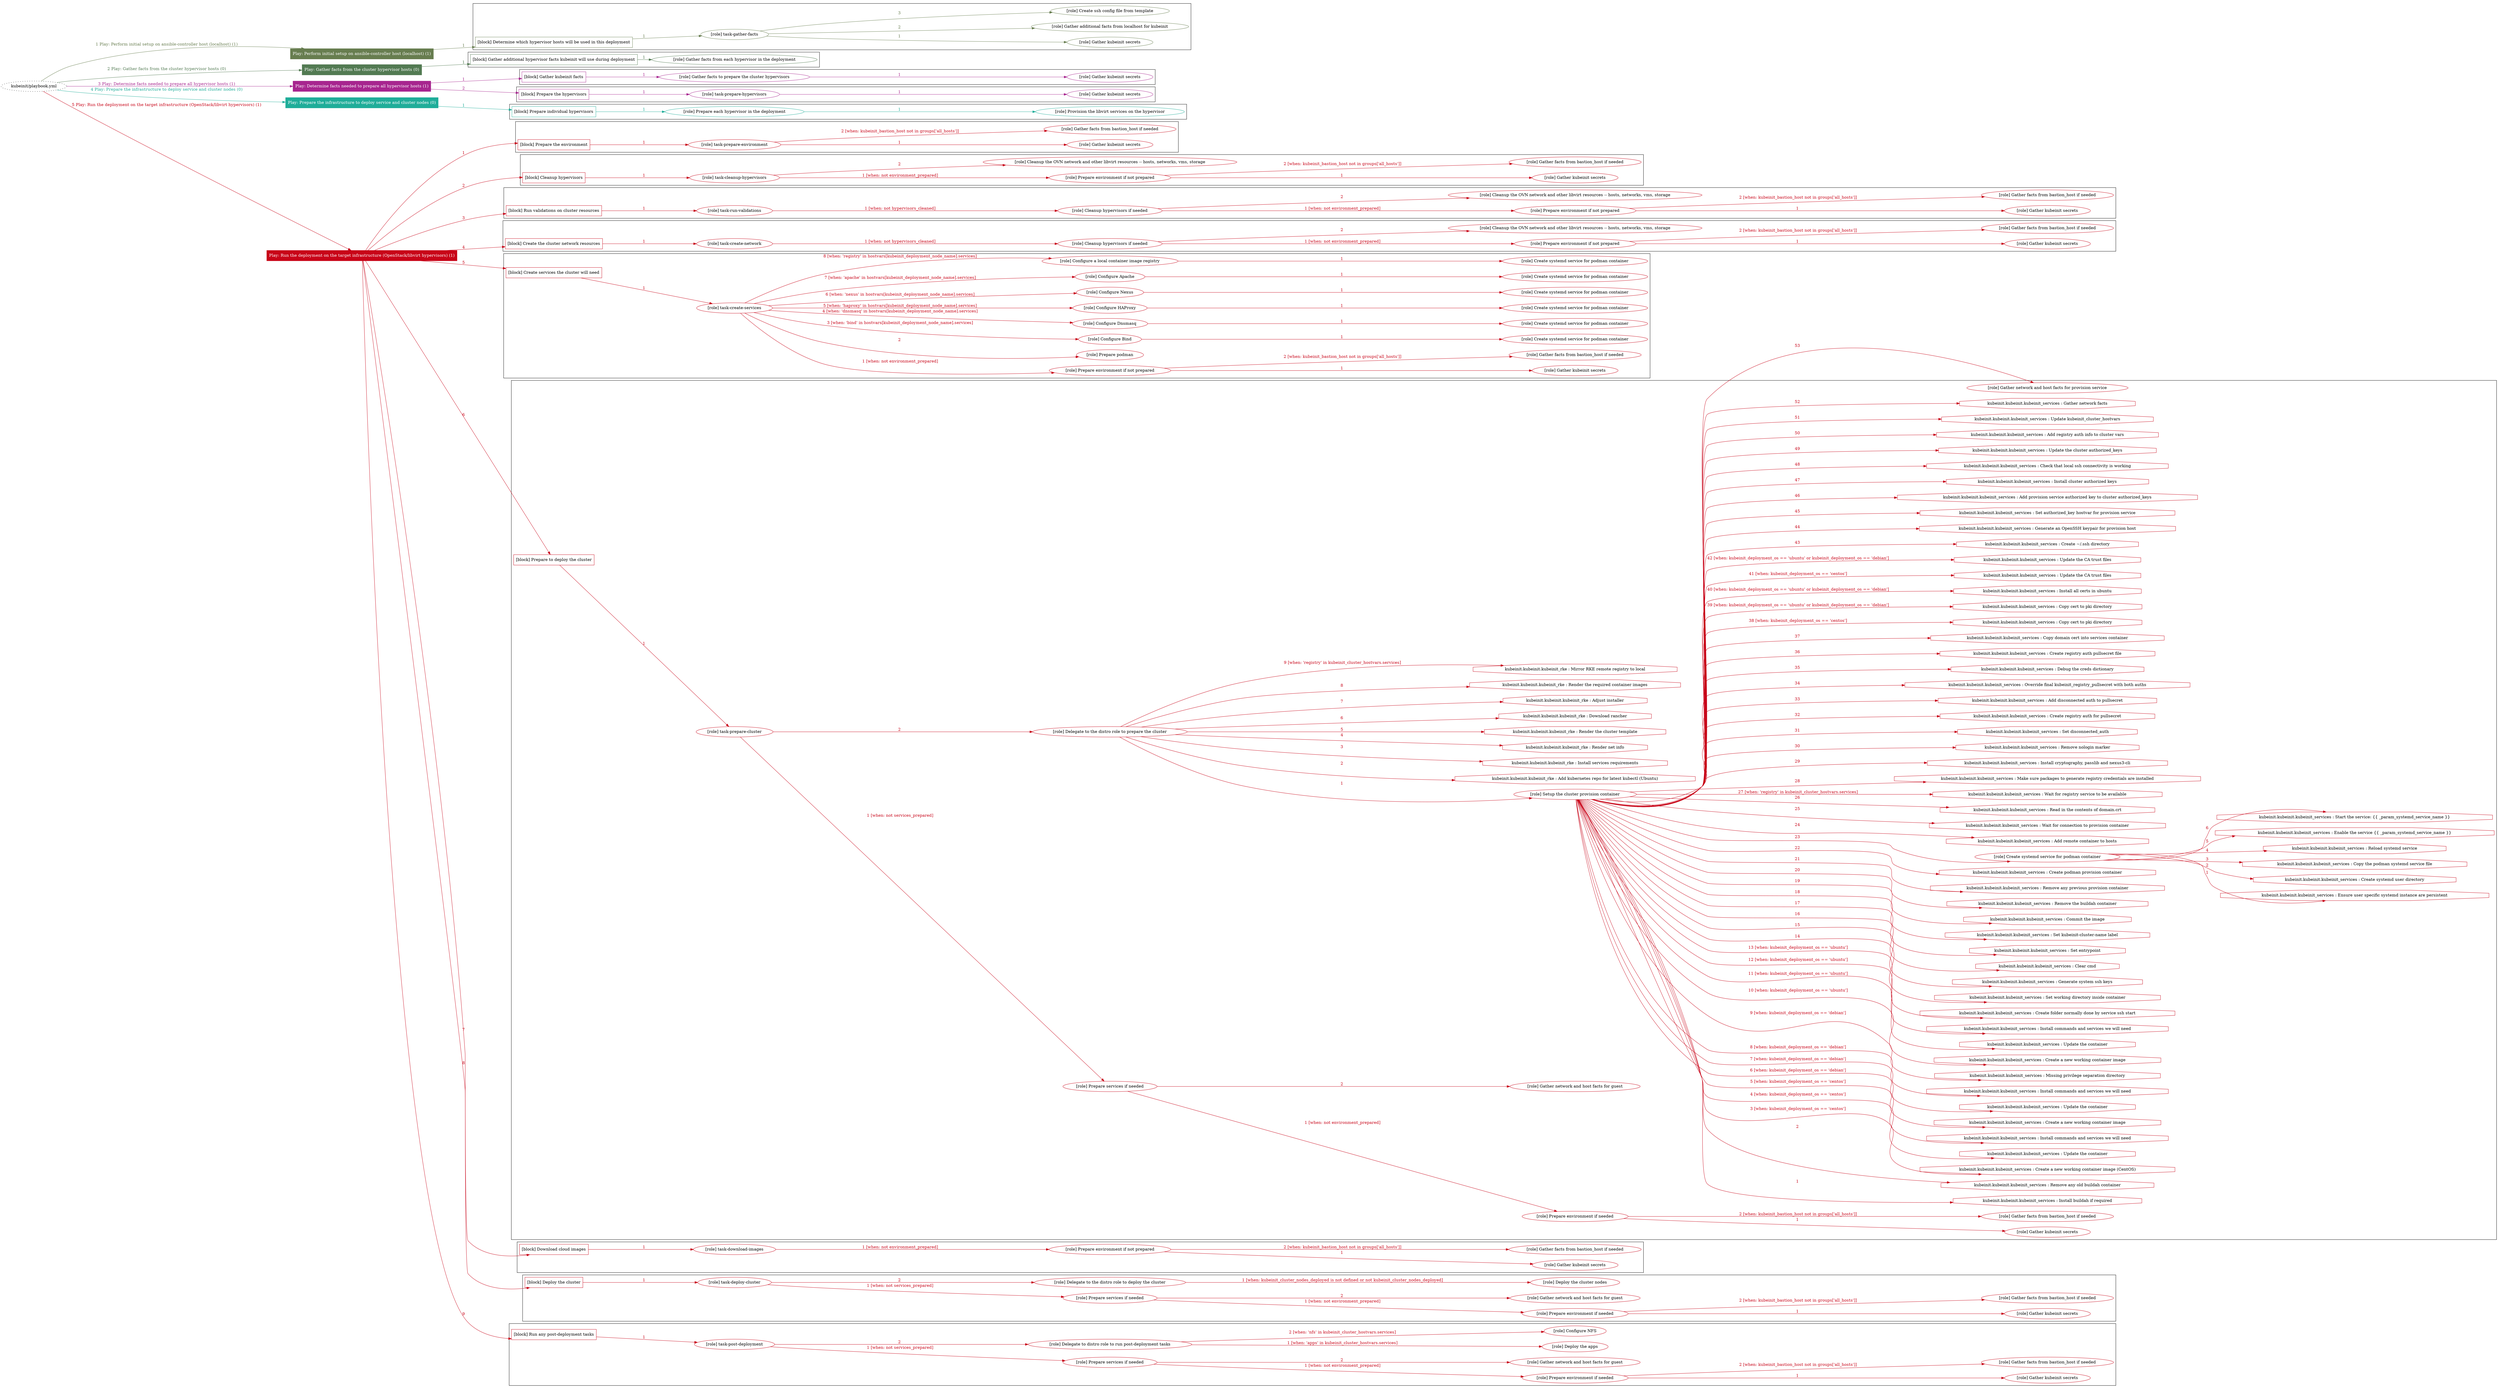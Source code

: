 digraph {
	graph [concentrate=true ordering=in rankdir=LR ratio=fill]
	edge [esep=5 sep=10]
	"kubeinit/playbook.yml" [URL="/home/runner/work/kubeinit/kubeinit/kubeinit/playbook.yml" id=playbook_d9ed871a style=dotted]
	"kubeinit/playbook.yml" -> play_d5df614c [label="1 Play: Perform initial setup on ansible-controller host (localhost) (1)" color="#677d4f" fontcolor="#677d4f" id=edge_play_d5df614c labeltooltip="1 Play: Perform initial setup on ansible-controller host (localhost) (1)" tooltip="1 Play: Perform initial setup on ansible-controller host (localhost) (1)"]
	subgraph "Play: Perform initial setup on ansible-controller host (localhost) (1)" {
		play_d5df614c [label="Play: Perform initial setup on ansible-controller host (localhost) (1)" URL="/home/runner/work/kubeinit/kubeinit/kubeinit/playbook.yml" color="#677d4f" fontcolor="#ffffff" id=play_d5df614c shape=box style=filled tooltip=localhost]
		play_d5df614c -> block_139f92f9 [label=1 color="#677d4f" fontcolor="#677d4f" id=edge_block_139f92f9 labeltooltip=1 tooltip=1]
		subgraph cluster_block_139f92f9 {
			block_139f92f9 [label="[block] Determine which hypervisor hosts will be used in this deployment" URL="/home/runner/work/kubeinit/kubeinit/kubeinit/playbook.yml" color="#677d4f" id=block_139f92f9 labeltooltip="Determine which hypervisor hosts will be used in this deployment" shape=box tooltip="Determine which hypervisor hosts will be used in this deployment"]
			block_139f92f9 -> role_ede6bb3f [label="1 " color="#677d4f" fontcolor="#677d4f" id=edge_role_ede6bb3f labeltooltip="1 " tooltip="1 "]
			subgraph "task-gather-facts" {
				role_ede6bb3f [label="[role] task-gather-facts" URL="/home/runner/work/kubeinit/kubeinit/kubeinit/playbook.yml" color="#677d4f" id=role_ede6bb3f tooltip="task-gather-facts"]
				role_ede6bb3f -> role_d4cd14d6 [label="1 " color="#677d4f" fontcolor="#677d4f" id=edge_role_d4cd14d6 labeltooltip="1 " tooltip="1 "]
				subgraph "Gather kubeinit secrets" {
					role_d4cd14d6 [label="[role] Gather kubeinit secrets" URL="/home/runner/.ansible/collections/ansible_collections/kubeinit/kubeinit/roles/kubeinit_prepare/tasks/build_hypervisors_group.yml" color="#677d4f" id=role_d4cd14d6 tooltip="Gather kubeinit secrets"]
				}
				role_ede6bb3f -> role_1131e9f8 [label="2 " color="#677d4f" fontcolor="#677d4f" id=edge_role_1131e9f8 labeltooltip="2 " tooltip="2 "]
				subgraph "Gather additional facts from localhost for kubeinit" {
					role_1131e9f8 [label="[role] Gather additional facts from localhost for kubeinit" URL="/home/runner/.ansible/collections/ansible_collections/kubeinit/kubeinit/roles/kubeinit_prepare/tasks/build_hypervisors_group.yml" color="#677d4f" id=role_1131e9f8 tooltip="Gather additional facts from localhost for kubeinit"]
				}
				role_ede6bb3f -> role_60b0ddd0 [label="3 " color="#677d4f" fontcolor="#677d4f" id=edge_role_60b0ddd0 labeltooltip="3 " tooltip="3 "]
				subgraph "Create ssh config file from template" {
					role_60b0ddd0 [label="[role] Create ssh config file from template" URL="/home/runner/.ansible/collections/ansible_collections/kubeinit/kubeinit/roles/kubeinit_prepare/tasks/build_hypervisors_group.yml" color="#677d4f" id=role_60b0ddd0 tooltip="Create ssh config file from template"]
				}
			}
		}
	}
	"kubeinit/playbook.yml" -> play_66559c46 [label="2 Play: Gather facts from the cluster hypervisor hosts (0)" color="#527a52" fontcolor="#527a52" id=edge_play_66559c46 labeltooltip="2 Play: Gather facts from the cluster hypervisor hosts (0)" tooltip="2 Play: Gather facts from the cluster hypervisor hosts (0)"]
	subgraph "Play: Gather facts from the cluster hypervisor hosts (0)" {
		play_66559c46 [label="Play: Gather facts from the cluster hypervisor hosts (0)" URL="/home/runner/work/kubeinit/kubeinit/kubeinit/playbook.yml" color="#527a52" fontcolor="#ffffff" id=play_66559c46 shape=box style=filled tooltip="Play: Gather facts from the cluster hypervisor hosts (0)"]
		play_66559c46 -> block_96cf8618 [label=1 color="#527a52" fontcolor="#527a52" id=edge_block_96cf8618 labeltooltip=1 tooltip=1]
		subgraph cluster_block_96cf8618 {
			block_96cf8618 [label="[block] Gather additional hypervisor facts kubeinit will use during deployment" URL="/home/runner/work/kubeinit/kubeinit/kubeinit/playbook.yml" color="#527a52" id=block_96cf8618 labeltooltip="Gather additional hypervisor facts kubeinit will use during deployment" shape=box tooltip="Gather additional hypervisor facts kubeinit will use during deployment"]
			block_96cf8618 -> role_5cedf1fe [label="1 " color="#527a52" fontcolor="#527a52" id=edge_role_5cedf1fe labeltooltip="1 " tooltip="1 "]
			subgraph "Gather facts from each hypervisor in the deployment" {
				role_5cedf1fe [label="[role] Gather facts from each hypervisor in the deployment" URL="/home/runner/work/kubeinit/kubeinit/kubeinit/playbook.yml" color="#527a52" id=role_5cedf1fe tooltip="Gather facts from each hypervisor in the deployment"]
			}
		}
	}
	"kubeinit/playbook.yml" -> play_21cdc516 [label="3 Play: Determine facts needed to prepare all hypervisor hosts (1)" color="#a7258f" fontcolor="#a7258f" id=edge_play_21cdc516 labeltooltip="3 Play: Determine facts needed to prepare all hypervisor hosts (1)" tooltip="3 Play: Determine facts needed to prepare all hypervisor hosts (1)"]
	subgraph "Play: Determine facts needed to prepare all hypervisor hosts (1)" {
		play_21cdc516 [label="Play: Determine facts needed to prepare all hypervisor hosts (1)" URL="/home/runner/work/kubeinit/kubeinit/kubeinit/playbook.yml" color="#a7258f" fontcolor="#ffffff" id=play_21cdc516 shape=box style=filled tooltip=localhost]
		play_21cdc516 -> block_c18bd17e [label=1 color="#a7258f" fontcolor="#a7258f" id=edge_block_c18bd17e labeltooltip=1 tooltip=1]
		subgraph cluster_block_c18bd17e {
			block_c18bd17e [label="[block] Gather kubeinit facts" URL="/home/runner/work/kubeinit/kubeinit/kubeinit/playbook.yml" color="#a7258f" id=block_c18bd17e labeltooltip="Gather kubeinit facts" shape=box tooltip="Gather kubeinit facts"]
			block_c18bd17e -> role_82f87463 [label="1 " color="#a7258f" fontcolor="#a7258f" id=edge_role_82f87463 labeltooltip="1 " tooltip="1 "]
			subgraph "Gather facts to prepare the cluster hypervisors" {
				role_82f87463 [label="[role] Gather facts to prepare the cluster hypervisors" URL="/home/runner/work/kubeinit/kubeinit/kubeinit/playbook.yml" color="#a7258f" id=role_82f87463 tooltip="Gather facts to prepare the cluster hypervisors"]
				role_82f87463 -> role_35f8d92c [label="1 " color="#a7258f" fontcolor="#a7258f" id=edge_role_35f8d92c labeltooltip="1 " tooltip="1 "]
				subgraph "Gather kubeinit secrets" {
					role_35f8d92c [label="[role] Gather kubeinit secrets" URL="/home/runner/.ansible/collections/ansible_collections/kubeinit/kubeinit/roles/kubeinit_prepare/tasks/gather_kubeinit_facts.yml" color="#a7258f" id=role_35f8d92c tooltip="Gather kubeinit secrets"]
				}
			}
		}
		play_21cdc516 -> block_f8c8e59c [label=2 color="#a7258f" fontcolor="#a7258f" id=edge_block_f8c8e59c labeltooltip=2 tooltip=2]
		subgraph cluster_block_f8c8e59c {
			block_f8c8e59c [label="[block] Prepare the hypervisors" URL="/home/runner/work/kubeinit/kubeinit/kubeinit/playbook.yml" color="#a7258f" id=block_f8c8e59c labeltooltip="Prepare the hypervisors" shape=box tooltip="Prepare the hypervisors"]
			block_f8c8e59c -> role_ba683d1c [label="1 " color="#a7258f" fontcolor="#a7258f" id=edge_role_ba683d1c labeltooltip="1 " tooltip="1 "]
			subgraph "task-prepare-hypervisors" {
				role_ba683d1c [label="[role] task-prepare-hypervisors" URL="/home/runner/work/kubeinit/kubeinit/kubeinit/playbook.yml" color="#a7258f" id=role_ba683d1c tooltip="task-prepare-hypervisors"]
				role_ba683d1c -> role_2d70d14a [label="1 " color="#a7258f" fontcolor="#a7258f" id=edge_role_2d70d14a labeltooltip="1 " tooltip="1 "]
				subgraph "Gather kubeinit secrets" {
					role_2d70d14a [label="[role] Gather kubeinit secrets" URL="/home/runner/.ansible/collections/ansible_collections/kubeinit/kubeinit/roles/kubeinit_prepare/tasks/gather_kubeinit_facts.yml" color="#a7258f" id=role_2d70d14a tooltip="Gather kubeinit secrets"]
				}
			}
		}
	}
	"kubeinit/playbook.yml" -> play_9fc236ea [label="4 Play: Prepare the infrastructure to deploy service and cluster nodes (0)" color="#1fad99" fontcolor="#1fad99" id=edge_play_9fc236ea labeltooltip="4 Play: Prepare the infrastructure to deploy service and cluster nodes (0)" tooltip="4 Play: Prepare the infrastructure to deploy service and cluster nodes (0)"]
	subgraph "Play: Prepare the infrastructure to deploy service and cluster nodes (0)" {
		play_9fc236ea [label="Play: Prepare the infrastructure to deploy service and cluster nodes (0)" URL="/home/runner/work/kubeinit/kubeinit/kubeinit/playbook.yml" color="#1fad99" fontcolor="#ffffff" id=play_9fc236ea shape=box style=filled tooltip="Play: Prepare the infrastructure to deploy service and cluster nodes (0)"]
		play_9fc236ea -> block_dedba10c [label=1 color="#1fad99" fontcolor="#1fad99" id=edge_block_dedba10c labeltooltip=1 tooltip=1]
		subgraph cluster_block_dedba10c {
			block_dedba10c [label="[block] Prepare individual hypervisors" URL="/home/runner/work/kubeinit/kubeinit/kubeinit/playbook.yml" color="#1fad99" id=block_dedba10c labeltooltip="Prepare individual hypervisors" shape=box tooltip="Prepare individual hypervisors"]
			block_dedba10c -> role_5631f0a7 [label="1 " color="#1fad99" fontcolor="#1fad99" id=edge_role_5631f0a7 labeltooltip="1 " tooltip="1 "]
			subgraph "Prepare each hypervisor in the deployment" {
				role_5631f0a7 [label="[role] Prepare each hypervisor in the deployment" URL="/home/runner/work/kubeinit/kubeinit/kubeinit/playbook.yml" color="#1fad99" id=role_5631f0a7 tooltip="Prepare each hypervisor in the deployment"]
				role_5631f0a7 -> role_e881f065 [label="1 " color="#1fad99" fontcolor="#1fad99" id=edge_role_e881f065 labeltooltip="1 " tooltip="1 "]
				subgraph "Provision the libvirt services on the hypervisor" {
					role_e881f065 [label="[role] Provision the libvirt services on the hypervisor" URL="/home/runner/.ansible/collections/ansible_collections/kubeinit/kubeinit/roles/kubeinit_prepare/tasks/prepare_hypervisor.yml" color="#1fad99" id=role_e881f065 tooltip="Provision the libvirt services on the hypervisor"]
				}
			}
		}
	}
	"kubeinit/playbook.yml" -> play_070cda68 [label="5 Play: Run the deployment on the target infrastructure (OpenStack/libvirt hypervisors) (1)" color="#c80418" fontcolor="#c80418" id=edge_play_070cda68 labeltooltip="5 Play: Run the deployment on the target infrastructure (OpenStack/libvirt hypervisors) (1)" tooltip="5 Play: Run the deployment on the target infrastructure (OpenStack/libvirt hypervisors) (1)"]
	subgraph "Play: Run the deployment on the target infrastructure (OpenStack/libvirt hypervisors) (1)" {
		play_070cda68 [label="Play: Run the deployment on the target infrastructure (OpenStack/libvirt hypervisors) (1)" URL="/home/runner/work/kubeinit/kubeinit/kubeinit/playbook.yml" color="#c80418" fontcolor="#ffffff" id=play_070cda68 shape=box style=filled tooltip=localhost]
		play_070cda68 -> block_93c12d0a [label=1 color="#c80418" fontcolor="#c80418" id=edge_block_93c12d0a labeltooltip=1 tooltip=1]
		subgraph cluster_block_93c12d0a {
			block_93c12d0a [label="[block] Prepare the environment" URL="/home/runner/work/kubeinit/kubeinit/kubeinit/playbook.yml" color="#c80418" id=block_93c12d0a labeltooltip="Prepare the environment" shape=box tooltip="Prepare the environment"]
			block_93c12d0a -> role_98e54c23 [label="1 " color="#c80418" fontcolor="#c80418" id=edge_role_98e54c23 labeltooltip="1 " tooltip="1 "]
			subgraph "task-prepare-environment" {
				role_98e54c23 [label="[role] task-prepare-environment" URL="/home/runner/work/kubeinit/kubeinit/kubeinit/playbook.yml" color="#c80418" id=role_98e54c23 tooltip="task-prepare-environment"]
				role_98e54c23 -> role_6290b85c [label="1 " color="#c80418" fontcolor="#c80418" id=edge_role_6290b85c labeltooltip="1 " tooltip="1 "]
				subgraph "Gather kubeinit secrets" {
					role_6290b85c [label="[role] Gather kubeinit secrets" URL="/home/runner/.ansible/collections/ansible_collections/kubeinit/kubeinit/roles/kubeinit_prepare/tasks/gather_kubeinit_facts.yml" color="#c80418" id=role_6290b85c tooltip="Gather kubeinit secrets"]
				}
				role_98e54c23 -> role_000de896 [label="2 [when: kubeinit_bastion_host not in groups['all_hosts']]" color="#c80418" fontcolor="#c80418" id=edge_role_000de896 labeltooltip="2 [when: kubeinit_bastion_host not in groups['all_hosts']]" tooltip="2 [when: kubeinit_bastion_host not in groups['all_hosts']]"]
				subgraph "Gather facts from bastion_host if needed" {
					role_000de896 [label="[role] Gather facts from bastion_host if needed" URL="/home/runner/.ansible/collections/ansible_collections/kubeinit/kubeinit/roles/kubeinit_prepare/tasks/main.yml" color="#c80418" id=role_000de896 tooltip="Gather facts from bastion_host if needed"]
				}
			}
		}
		play_070cda68 -> block_2b70c7e6 [label=2 color="#c80418" fontcolor="#c80418" id=edge_block_2b70c7e6 labeltooltip=2 tooltip=2]
		subgraph cluster_block_2b70c7e6 {
			block_2b70c7e6 [label="[block] Cleanup hypervisors" URL="/home/runner/work/kubeinit/kubeinit/kubeinit/playbook.yml" color="#c80418" id=block_2b70c7e6 labeltooltip="Cleanup hypervisors" shape=box tooltip="Cleanup hypervisors"]
			block_2b70c7e6 -> role_4919f7e8 [label="1 " color="#c80418" fontcolor="#c80418" id=edge_role_4919f7e8 labeltooltip="1 " tooltip="1 "]
			subgraph "task-cleanup-hypervisors" {
				role_4919f7e8 [label="[role] task-cleanup-hypervisors" URL="/home/runner/work/kubeinit/kubeinit/kubeinit/playbook.yml" color="#c80418" id=role_4919f7e8 tooltip="task-cleanup-hypervisors"]
				role_4919f7e8 -> role_14153eab [label="1 [when: not environment_prepared]" color="#c80418" fontcolor="#c80418" id=edge_role_14153eab labeltooltip="1 [when: not environment_prepared]" tooltip="1 [when: not environment_prepared]"]
				subgraph "Prepare environment if not prepared" {
					role_14153eab [label="[role] Prepare environment if not prepared" URL="/home/runner/.ansible/collections/ansible_collections/kubeinit/kubeinit/roles/kubeinit_libvirt/tasks/cleanup_hypervisors.yml" color="#c80418" id=role_14153eab tooltip="Prepare environment if not prepared"]
					role_14153eab -> role_39257875 [label="1 " color="#c80418" fontcolor="#c80418" id=edge_role_39257875 labeltooltip="1 " tooltip="1 "]
					subgraph "Gather kubeinit secrets" {
						role_39257875 [label="[role] Gather kubeinit secrets" URL="/home/runner/.ansible/collections/ansible_collections/kubeinit/kubeinit/roles/kubeinit_prepare/tasks/gather_kubeinit_facts.yml" color="#c80418" id=role_39257875 tooltip="Gather kubeinit secrets"]
					}
					role_14153eab -> role_254c47f7 [label="2 [when: kubeinit_bastion_host not in groups['all_hosts']]" color="#c80418" fontcolor="#c80418" id=edge_role_254c47f7 labeltooltip="2 [when: kubeinit_bastion_host not in groups['all_hosts']]" tooltip="2 [when: kubeinit_bastion_host not in groups['all_hosts']]"]
					subgraph "Gather facts from bastion_host if needed" {
						role_254c47f7 [label="[role] Gather facts from bastion_host if needed" URL="/home/runner/.ansible/collections/ansible_collections/kubeinit/kubeinit/roles/kubeinit_prepare/tasks/main.yml" color="#c80418" id=role_254c47f7 tooltip="Gather facts from bastion_host if needed"]
					}
				}
				role_4919f7e8 -> role_42dd9a0d [label="2 " color="#c80418" fontcolor="#c80418" id=edge_role_42dd9a0d labeltooltip="2 " tooltip="2 "]
				subgraph "Cleanup the OVN network and other libvirt resources -- hosts, networks, vms, storage" {
					role_42dd9a0d [label="[role] Cleanup the OVN network and other libvirt resources -- hosts, networks, vms, storage" URL="/home/runner/.ansible/collections/ansible_collections/kubeinit/kubeinit/roles/kubeinit_libvirt/tasks/cleanup_hypervisors.yml" color="#c80418" id=role_42dd9a0d tooltip="Cleanup the OVN network and other libvirt resources -- hosts, networks, vms, storage"]
				}
			}
		}
		play_070cda68 -> block_a73b75f9 [label=3 color="#c80418" fontcolor="#c80418" id=edge_block_a73b75f9 labeltooltip=3 tooltip=3]
		subgraph cluster_block_a73b75f9 {
			block_a73b75f9 [label="[block] Run validations on cluster resources" URL="/home/runner/work/kubeinit/kubeinit/kubeinit/playbook.yml" color="#c80418" id=block_a73b75f9 labeltooltip="Run validations on cluster resources" shape=box tooltip="Run validations on cluster resources"]
			block_a73b75f9 -> role_7961dec3 [label="1 " color="#c80418" fontcolor="#c80418" id=edge_role_7961dec3 labeltooltip="1 " tooltip="1 "]
			subgraph "task-run-validations" {
				role_7961dec3 [label="[role] task-run-validations" URL="/home/runner/work/kubeinit/kubeinit/kubeinit/playbook.yml" color="#c80418" id=role_7961dec3 tooltip="task-run-validations"]
				role_7961dec3 -> role_f1e76d25 [label="1 [when: not hypervisors_cleaned]" color="#c80418" fontcolor="#c80418" id=edge_role_f1e76d25 labeltooltip="1 [when: not hypervisors_cleaned]" tooltip="1 [when: not hypervisors_cleaned]"]
				subgraph "Cleanup hypervisors if needed" {
					role_f1e76d25 [label="[role] Cleanup hypervisors if needed" URL="/home/runner/.ansible/collections/ansible_collections/kubeinit/kubeinit/roles/kubeinit_validations/tasks/main.yml" color="#c80418" id=role_f1e76d25 tooltip="Cleanup hypervisors if needed"]
					role_f1e76d25 -> role_2dd2a647 [label="1 [when: not environment_prepared]" color="#c80418" fontcolor="#c80418" id=edge_role_2dd2a647 labeltooltip="1 [when: not environment_prepared]" tooltip="1 [when: not environment_prepared]"]
					subgraph "Prepare environment if not prepared" {
						role_2dd2a647 [label="[role] Prepare environment if not prepared" URL="/home/runner/.ansible/collections/ansible_collections/kubeinit/kubeinit/roles/kubeinit_libvirt/tasks/cleanup_hypervisors.yml" color="#c80418" id=role_2dd2a647 tooltip="Prepare environment if not prepared"]
						role_2dd2a647 -> role_d6373c81 [label="1 " color="#c80418" fontcolor="#c80418" id=edge_role_d6373c81 labeltooltip="1 " tooltip="1 "]
						subgraph "Gather kubeinit secrets" {
							role_d6373c81 [label="[role] Gather kubeinit secrets" URL="/home/runner/.ansible/collections/ansible_collections/kubeinit/kubeinit/roles/kubeinit_prepare/tasks/gather_kubeinit_facts.yml" color="#c80418" id=role_d6373c81 tooltip="Gather kubeinit secrets"]
						}
						role_2dd2a647 -> role_c8050ad7 [label="2 [when: kubeinit_bastion_host not in groups['all_hosts']]" color="#c80418" fontcolor="#c80418" id=edge_role_c8050ad7 labeltooltip="2 [when: kubeinit_bastion_host not in groups['all_hosts']]" tooltip="2 [when: kubeinit_bastion_host not in groups['all_hosts']]"]
						subgraph "Gather facts from bastion_host if needed" {
							role_c8050ad7 [label="[role] Gather facts from bastion_host if needed" URL="/home/runner/.ansible/collections/ansible_collections/kubeinit/kubeinit/roles/kubeinit_prepare/tasks/main.yml" color="#c80418" id=role_c8050ad7 tooltip="Gather facts from bastion_host if needed"]
						}
					}
					role_f1e76d25 -> role_ce273e8a [label="2 " color="#c80418" fontcolor="#c80418" id=edge_role_ce273e8a labeltooltip="2 " tooltip="2 "]
					subgraph "Cleanup the OVN network and other libvirt resources -- hosts, networks, vms, storage" {
						role_ce273e8a [label="[role] Cleanup the OVN network and other libvirt resources -- hosts, networks, vms, storage" URL="/home/runner/.ansible/collections/ansible_collections/kubeinit/kubeinit/roles/kubeinit_libvirt/tasks/cleanup_hypervisors.yml" color="#c80418" id=role_ce273e8a tooltip="Cleanup the OVN network and other libvirt resources -- hosts, networks, vms, storage"]
					}
				}
			}
		}
		play_070cda68 -> block_fda866a8 [label=4 color="#c80418" fontcolor="#c80418" id=edge_block_fda866a8 labeltooltip=4 tooltip=4]
		subgraph cluster_block_fda866a8 {
			block_fda866a8 [label="[block] Create the cluster network resources" URL="/home/runner/work/kubeinit/kubeinit/kubeinit/playbook.yml" color="#c80418" id=block_fda866a8 labeltooltip="Create the cluster network resources" shape=box tooltip="Create the cluster network resources"]
			block_fda866a8 -> role_dd849c73 [label="1 " color="#c80418" fontcolor="#c80418" id=edge_role_dd849c73 labeltooltip="1 " tooltip="1 "]
			subgraph "task-create-network" {
				role_dd849c73 [label="[role] task-create-network" URL="/home/runner/work/kubeinit/kubeinit/kubeinit/playbook.yml" color="#c80418" id=role_dd849c73 tooltip="task-create-network"]
				role_dd849c73 -> role_c51ac06a [label="1 [when: not hypervisors_cleaned]" color="#c80418" fontcolor="#c80418" id=edge_role_c51ac06a labeltooltip="1 [when: not hypervisors_cleaned]" tooltip="1 [when: not hypervisors_cleaned]"]
				subgraph "Cleanup hypervisors if needed" {
					role_c51ac06a [label="[role] Cleanup hypervisors if needed" URL="/home/runner/.ansible/collections/ansible_collections/kubeinit/kubeinit/roles/kubeinit_libvirt/tasks/create_network.yml" color="#c80418" id=role_c51ac06a tooltip="Cleanup hypervisors if needed"]
					role_c51ac06a -> role_4b7f1e8a [label="1 [when: not environment_prepared]" color="#c80418" fontcolor="#c80418" id=edge_role_4b7f1e8a labeltooltip="1 [when: not environment_prepared]" tooltip="1 [when: not environment_prepared]"]
					subgraph "Prepare environment if not prepared" {
						role_4b7f1e8a [label="[role] Prepare environment if not prepared" URL="/home/runner/.ansible/collections/ansible_collections/kubeinit/kubeinit/roles/kubeinit_libvirt/tasks/cleanup_hypervisors.yml" color="#c80418" id=role_4b7f1e8a tooltip="Prepare environment if not prepared"]
						role_4b7f1e8a -> role_5cbafc11 [label="1 " color="#c80418" fontcolor="#c80418" id=edge_role_5cbafc11 labeltooltip="1 " tooltip="1 "]
						subgraph "Gather kubeinit secrets" {
							role_5cbafc11 [label="[role] Gather kubeinit secrets" URL="/home/runner/.ansible/collections/ansible_collections/kubeinit/kubeinit/roles/kubeinit_prepare/tasks/gather_kubeinit_facts.yml" color="#c80418" id=role_5cbafc11 tooltip="Gather kubeinit secrets"]
						}
						role_4b7f1e8a -> role_fddeeea7 [label="2 [when: kubeinit_bastion_host not in groups['all_hosts']]" color="#c80418" fontcolor="#c80418" id=edge_role_fddeeea7 labeltooltip="2 [when: kubeinit_bastion_host not in groups['all_hosts']]" tooltip="2 [when: kubeinit_bastion_host not in groups['all_hosts']]"]
						subgraph "Gather facts from bastion_host if needed" {
							role_fddeeea7 [label="[role] Gather facts from bastion_host if needed" URL="/home/runner/.ansible/collections/ansible_collections/kubeinit/kubeinit/roles/kubeinit_prepare/tasks/main.yml" color="#c80418" id=role_fddeeea7 tooltip="Gather facts from bastion_host if needed"]
						}
					}
					role_c51ac06a -> role_6416d2a9 [label="2 " color="#c80418" fontcolor="#c80418" id=edge_role_6416d2a9 labeltooltip="2 " tooltip="2 "]
					subgraph "Cleanup the OVN network and other libvirt resources -- hosts, networks, vms, storage" {
						role_6416d2a9 [label="[role] Cleanup the OVN network and other libvirt resources -- hosts, networks, vms, storage" URL="/home/runner/.ansible/collections/ansible_collections/kubeinit/kubeinit/roles/kubeinit_libvirt/tasks/cleanup_hypervisors.yml" color="#c80418" id=role_6416d2a9 tooltip="Cleanup the OVN network and other libvirt resources -- hosts, networks, vms, storage"]
					}
				}
			}
		}
		play_070cda68 -> block_9ef8ceb9 [label=5 color="#c80418" fontcolor="#c80418" id=edge_block_9ef8ceb9 labeltooltip=5 tooltip=5]
		subgraph cluster_block_9ef8ceb9 {
			block_9ef8ceb9 [label="[block] Create services the cluster will need" URL="/home/runner/work/kubeinit/kubeinit/kubeinit/playbook.yml" color="#c80418" id=block_9ef8ceb9 labeltooltip="Create services the cluster will need" shape=box tooltip="Create services the cluster will need"]
			block_9ef8ceb9 -> role_067b8b76 [label="1 " color="#c80418" fontcolor="#c80418" id=edge_role_067b8b76 labeltooltip="1 " tooltip="1 "]
			subgraph "task-create-services" {
				role_067b8b76 [label="[role] task-create-services" URL="/home/runner/work/kubeinit/kubeinit/kubeinit/playbook.yml" color="#c80418" id=role_067b8b76 tooltip="task-create-services"]
				role_067b8b76 -> role_dc7362b2 [label="1 [when: not environment_prepared]" color="#c80418" fontcolor="#c80418" id=edge_role_dc7362b2 labeltooltip="1 [when: not environment_prepared]" tooltip="1 [when: not environment_prepared]"]
				subgraph "Prepare environment if not prepared" {
					role_dc7362b2 [label="[role] Prepare environment if not prepared" URL="/home/runner/.ansible/collections/ansible_collections/kubeinit/kubeinit/roles/kubeinit_services/tasks/main.yml" color="#c80418" id=role_dc7362b2 tooltip="Prepare environment if not prepared"]
					role_dc7362b2 -> role_6ac89a0e [label="1 " color="#c80418" fontcolor="#c80418" id=edge_role_6ac89a0e labeltooltip="1 " tooltip="1 "]
					subgraph "Gather kubeinit secrets" {
						role_6ac89a0e [label="[role] Gather kubeinit secrets" URL="/home/runner/.ansible/collections/ansible_collections/kubeinit/kubeinit/roles/kubeinit_prepare/tasks/gather_kubeinit_facts.yml" color="#c80418" id=role_6ac89a0e tooltip="Gather kubeinit secrets"]
					}
					role_dc7362b2 -> role_f48d5b5f [label="2 [when: kubeinit_bastion_host not in groups['all_hosts']]" color="#c80418" fontcolor="#c80418" id=edge_role_f48d5b5f labeltooltip="2 [when: kubeinit_bastion_host not in groups['all_hosts']]" tooltip="2 [when: kubeinit_bastion_host not in groups['all_hosts']]"]
					subgraph "Gather facts from bastion_host if needed" {
						role_f48d5b5f [label="[role] Gather facts from bastion_host if needed" URL="/home/runner/.ansible/collections/ansible_collections/kubeinit/kubeinit/roles/kubeinit_prepare/tasks/main.yml" color="#c80418" id=role_f48d5b5f tooltip="Gather facts from bastion_host if needed"]
					}
				}
				role_067b8b76 -> role_b40cb866 [label="2 " color="#c80418" fontcolor="#c80418" id=edge_role_b40cb866 labeltooltip="2 " tooltip="2 "]
				subgraph "Prepare podman" {
					role_b40cb866 [label="[role] Prepare podman" URL="/home/runner/.ansible/collections/ansible_collections/kubeinit/kubeinit/roles/kubeinit_services/tasks/00_create_service_pod.yml" color="#c80418" id=role_b40cb866 tooltip="Prepare podman"]
				}
				role_067b8b76 -> role_3d9f8ab0 [label="3 [when: 'bind' in hostvars[kubeinit_deployment_node_name].services]" color="#c80418" fontcolor="#c80418" id=edge_role_3d9f8ab0 labeltooltip="3 [when: 'bind' in hostvars[kubeinit_deployment_node_name].services]" tooltip="3 [when: 'bind' in hostvars[kubeinit_deployment_node_name].services]"]
				subgraph "Configure Bind" {
					role_3d9f8ab0 [label="[role] Configure Bind" URL="/home/runner/.ansible/collections/ansible_collections/kubeinit/kubeinit/roles/kubeinit_services/tasks/start_services_containers.yml" color="#c80418" id=role_3d9f8ab0 tooltip="Configure Bind"]
					role_3d9f8ab0 -> role_1bedfcae [label="1 " color="#c80418" fontcolor="#c80418" id=edge_role_1bedfcae labeltooltip="1 " tooltip="1 "]
					subgraph "Create systemd service for podman container" {
						role_1bedfcae [label="[role] Create systemd service for podman container" URL="/home/runner/.ansible/collections/ansible_collections/kubeinit/kubeinit/roles/kubeinit_bind/tasks/main.yml" color="#c80418" id=role_1bedfcae tooltip="Create systemd service for podman container"]
					}
				}
				role_067b8b76 -> role_01ce3186 [label="4 [when: 'dnsmasq' in hostvars[kubeinit_deployment_node_name].services]" color="#c80418" fontcolor="#c80418" id=edge_role_01ce3186 labeltooltip="4 [when: 'dnsmasq' in hostvars[kubeinit_deployment_node_name].services]" tooltip="4 [when: 'dnsmasq' in hostvars[kubeinit_deployment_node_name].services]"]
				subgraph "Configure Dnsmasq" {
					role_01ce3186 [label="[role] Configure Dnsmasq" URL="/home/runner/.ansible/collections/ansible_collections/kubeinit/kubeinit/roles/kubeinit_services/tasks/start_services_containers.yml" color="#c80418" id=role_01ce3186 tooltip="Configure Dnsmasq"]
					role_01ce3186 -> role_d72c2e90 [label="1 " color="#c80418" fontcolor="#c80418" id=edge_role_d72c2e90 labeltooltip="1 " tooltip="1 "]
					subgraph "Create systemd service for podman container" {
						role_d72c2e90 [label="[role] Create systemd service for podman container" URL="/home/runner/.ansible/collections/ansible_collections/kubeinit/kubeinit/roles/kubeinit_dnsmasq/tasks/main.yml" color="#c80418" id=role_d72c2e90 tooltip="Create systemd service for podman container"]
					}
				}
				role_067b8b76 -> role_f7aced3f [label="5 [when: 'haproxy' in hostvars[kubeinit_deployment_node_name].services]" color="#c80418" fontcolor="#c80418" id=edge_role_f7aced3f labeltooltip="5 [when: 'haproxy' in hostvars[kubeinit_deployment_node_name].services]" tooltip="5 [when: 'haproxy' in hostvars[kubeinit_deployment_node_name].services]"]
				subgraph "Configure HAProxy" {
					role_f7aced3f [label="[role] Configure HAProxy" URL="/home/runner/.ansible/collections/ansible_collections/kubeinit/kubeinit/roles/kubeinit_services/tasks/start_services_containers.yml" color="#c80418" id=role_f7aced3f tooltip="Configure HAProxy"]
					role_f7aced3f -> role_caf3e2a6 [label="1 " color="#c80418" fontcolor="#c80418" id=edge_role_caf3e2a6 labeltooltip="1 " tooltip="1 "]
					subgraph "Create systemd service for podman container" {
						role_caf3e2a6 [label="[role] Create systemd service for podman container" URL="/home/runner/.ansible/collections/ansible_collections/kubeinit/kubeinit/roles/kubeinit_haproxy/tasks/main.yml" color="#c80418" id=role_caf3e2a6 tooltip="Create systemd service for podman container"]
					}
				}
				role_067b8b76 -> role_cc5271ba [label="6 [when: 'nexus' in hostvars[kubeinit_deployment_node_name].services]" color="#c80418" fontcolor="#c80418" id=edge_role_cc5271ba labeltooltip="6 [when: 'nexus' in hostvars[kubeinit_deployment_node_name].services]" tooltip="6 [when: 'nexus' in hostvars[kubeinit_deployment_node_name].services]"]
				subgraph "Configure Nexus" {
					role_cc5271ba [label="[role] Configure Nexus" URL="/home/runner/.ansible/collections/ansible_collections/kubeinit/kubeinit/roles/kubeinit_services/tasks/start_services_containers.yml" color="#c80418" id=role_cc5271ba tooltip="Configure Nexus"]
					role_cc5271ba -> role_7bebfa1e [label="1 " color="#c80418" fontcolor="#c80418" id=edge_role_7bebfa1e labeltooltip="1 " tooltip="1 "]
					subgraph "Create systemd service for podman container" {
						role_7bebfa1e [label="[role] Create systemd service for podman container" URL="/home/runner/.ansible/collections/ansible_collections/kubeinit/kubeinit/roles/kubeinit_nexus/tasks/main.yml" color="#c80418" id=role_7bebfa1e tooltip="Create systemd service for podman container"]
					}
				}
				role_067b8b76 -> role_be6b2e95 [label="7 [when: 'apache' in hostvars[kubeinit_deployment_node_name].services]" color="#c80418" fontcolor="#c80418" id=edge_role_be6b2e95 labeltooltip="7 [when: 'apache' in hostvars[kubeinit_deployment_node_name].services]" tooltip="7 [when: 'apache' in hostvars[kubeinit_deployment_node_name].services]"]
				subgraph "Configure Apache" {
					role_be6b2e95 [label="[role] Configure Apache" URL="/home/runner/.ansible/collections/ansible_collections/kubeinit/kubeinit/roles/kubeinit_services/tasks/start_services_containers.yml" color="#c80418" id=role_be6b2e95 tooltip="Configure Apache"]
					role_be6b2e95 -> role_61bd9069 [label="1 " color="#c80418" fontcolor="#c80418" id=edge_role_61bd9069 labeltooltip="1 " tooltip="1 "]
					subgraph "Create systemd service for podman container" {
						role_61bd9069 [label="[role] Create systemd service for podman container" URL="/home/runner/.ansible/collections/ansible_collections/kubeinit/kubeinit/roles/kubeinit_apache/tasks/main.yml" color="#c80418" id=role_61bd9069 tooltip="Create systemd service for podman container"]
					}
				}
				role_067b8b76 -> role_a3727fd1 [label="8 [when: 'registry' in hostvars[kubeinit_deployment_node_name].services]" color="#c80418" fontcolor="#c80418" id=edge_role_a3727fd1 labeltooltip="8 [when: 'registry' in hostvars[kubeinit_deployment_node_name].services]" tooltip="8 [when: 'registry' in hostvars[kubeinit_deployment_node_name].services]"]
				subgraph "Configure a local container image registry" {
					role_a3727fd1 [label="[role] Configure a local container image registry" URL="/home/runner/.ansible/collections/ansible_collections/kubeinit/kubeinit/roles/kubeinit_services/tasks/start_services_containers.yml" color="#c80418" id=role_a3727fd1 tooltip="Configure a local container image registry"]
					role_a3727fd1 -> role_9412475b [label="1 " color="#c80418" fontcolor="#c80418" id=edge_role_9412475b labeltooltip="1 " tooltip="1 "]
					subgraph "Create systemd service for podman container" {
						role_9412475b [label="[role] Create systemd service for podman container" URL="/home/runner/.ansible/collections/ansible_collections/kubeinit/kubeinit/roles/kubeinit_registry/tasks/main.yml" color="#c80418" id=role_9412475b tooltip="Create systemd service for podman container"]
					}
				}
			}
		}
		play_070cda68 -> block_f35dad2a [label=6 color="#c80418" fontcolor="#c80418" id=edge_block_f35dad2a labeltooltip=6 tooltip=6]
		subgraph cluster_block_f35dad2a {
			block_f35dad2a [label="[block] Prepare to deploy the cluster" URL="/home/runner/work/kubeinit/kubeinit/kubeinit/playbook.yml" color="#c80418" id=block_f35dad2a labeltooltip="Prepare to deploy the cluster" shape=box tooltip="Prepare to deploy the cluster"]
			block_f35dad2a -> role_b15fa6cf [label="1 " color="#c80418" fontcolor="#c80418" id=edge_role_b15fa6cf labeltooltip="1 " tooltip="1 "]
			subgraph "task-prepare-cluster" {
				role_b15fa6cf [label="[role] task-prepare-cluster" URL="/home/runner/work/kubeinit/kubeinit/kubeinit/playbook.yml" color="#c80418" id=role_b15fa6cf tooltip="task-prepare-cluster"]
				role_b15fa6cf -> role_ede84212 [label="1 [when: not services_prepared]" color="#c80418" fontcolor="#c80418" id=edge_role_ede84212 labeltooltip="1 [when: not services_prepared]" tooltip="1 [when: not services_prepared]"]
				subgraph "Prepare services if needed" {
					role_ede84212 [label="[role] Prepare services if needed" URL="/home/runner/.ansible/collections/ansible_collections/kubeinit/kubeinit/roles/kubeinit_prepare/tasks/prepare_cluster.yml" color="#c80418" id=role_ede84212 tooltip="Prepare services if needed"]
					role_ede84212 -> role_71337814 [label="1 [when: not environment_prepared]" color="#c80418" fontcolor="#c80418" id=edge_role_71337814 labeltooltip="1 [when: not environment_prepared]" tooltip="1 [when: not environment_prepared]"]
					subgraph "Prepare environment if needed" {
						role_71337814 [label="[role] Prepare environment if needed" URL="/home/runner/.ansible/collections/ansible_collections/kubeinit/kubeinit/roles/kubeinit_services/tasks/prepare_services.yml" color="#c80418" id=role_71337814 tooltip="Prepare environment if needed"]
						role_71337814 -> role_2f7b29ea [label="1 " color="#c80418" fontcolor="#c80418" id=edge_role_2f7b29ea labeltooltip="1 " tooltip="1 "]
						subgraph "Gather kubeinit secrets" {
							role_2f7b29ea [label="[role] Gather kubeinit secrets" URL="/home/runner/.ansible/collections/ansible_collections/kubeinit/kubeinit/roles/kubeinit_prepare/tasks/gather_kubeinit_facts.yml" color="#c80418" id=role_2f7b29ea tooltip="Gather kubeinit secrets"]
						}
						role_71337814 -> role_a5d072d9 [label="2 [when: kubeinit_bastion_host not in groups['all_hosts']]" color="#c80418" fontcolor="#c80418" id=edge_role_a5d072d9 labeltooltip="2 [when: kubeinit_bastion_host not in groups['all_hosts']]" tooltip="2 [when: kubeinit_bastion_host not in groups['all_hosts']]"]
						subgraph "Gather facts from bastion_host if needed" {
							role_a5d072d9 [label="[role] Gather facts from bastion_host if needed" URL="/home/runner/.ansible/collections/ansible_collections/kubeinit/kubeinit/roles/kubeinit_prepare/tasks/main.yml" color="#c80418" id=role_a5d072d9 tooltip="Gather facts from bastion_host if needed"]
						}
					}
					role_ede84212 -> role_1ab1b091 [label="2 " color="#c80418" fontcolor="#c80418" id=edge_role_1ab1b091 labeltooltip="2 " tooltip="2 "]
					subgraph "Gather network and host facts for guest" {
						role_1ab1b091 [label="[role] Gather network and host facts for guest" URL="/home/runner/.ansible/collections/ansible_collections/kubeinit/kubeinit/roles/kubeinit_services/tasks/prepare_services.yml" color="#c80418" id=role_1ab1b091 tooltip="Gather network and host facts for guest"]
					}
				}
				role_b15fa6cf -> role_528686c0 [label="2 " color="#c80418" fontcolor="#c80418" id=edge_role_528686c0 labeltooltip="2 " tooltip="2 "]
				subgraph "Delegate to the distro role to prepare the cluster" {
					role_528686c0 [label="[role] Delegate to the distro role to prepare the cluster" URL="/home/runner/.ansible/collections/ansible_collections/kubeinit/kubeinit/roles/kubeinit_prepare/tasks/prepare_cluster.yml" color="#c80418" id=role_528686c0 tooltip="Delegate to the distro role to prepare the cluster"]
					role_528686c0 -> role_2a920680 [label="1 " color="#c80418" fontcolor="#c80418" id=edge_role_2a920680 labeltooltip="1 " tooltip="1 "]
					subgraph "Setup the cluster provision container" {
						role_2a920680 [label="[role] Setup the cluster provision container" URL="/home/runner/.ansible/collections/ansible_collections/kubeinit/kubeinit/roles/kubeinit_rke/tasks/prepare_cluster.yml" color="#c80418" id=role_2a920680 tooltip="Setup the cluster provision container"]
						task_87392c60 [label="kubeinit.kubeinit.kubeinit_services : Install buildah if required" URL="/home/runner/.ansible/collections/ansible_collections/kubeinit/kubeinit/roles/kubeinit_services/tasks/create_provision_container.yml" color="#c80418" id=task_87392c60 shape=octagon tooltip="kubeinit.kubeinit.kubeinit_services : Install buildah if required"]
						role_2a920680 -> task_87392c60 [label="1 " color="#c80418" fontcolor="#c80418" id=edge_task_87392c60 labeltooltip="1 " tooltip="1 "]
						task_e46d433f [label="kubeinit.kubeinit.kubeinit_services : Remove any old buildah container" URL="/home/runner/.ansible/collections/ansible_collections/kubeinit/kubeinit/roles/kubeinit_services/tasks/create_provision_container.yml" color="#c80418" id=task_e46d433f shape=octagon tooltip="kubeinit.kubeinit.kubeinit_services : Remove any old buildah container"]
						role_2a920680 -> task_e46d433f [label="2 " color="#c80418" fontcolor="#c80418" id=edge_task_e46d433f labeltooltip="2 " tooltip="2 "]
						task_52466d93 [label="kubeinit.kubeinit.kubeinit_services : Create a new working container image (CentOS)" URL="/home/runner/.ansible/collections/ansible_collections/kubeinit/kubeinit/roles/kubeinit_services/tasks/create_provision_container.yml" color="#c80418" id=task_52466d93 shape=octagon tooltip="kubeinit.kubeinit.kubeinit_services : Create a new working container image (CentOS)"]
						role_2a920680 -> task_52466d93 [label="3 [when: kubeinit_deployment_os == 'centos']" color="#c80418" fontcolor="#c80418" id=edge_task_52466d93 labeltooltip="3 [when: kubeinit_deployment_os == 'centos']" tooltip="3 [when: kubeinit_deployment_os == 'centos']"]
						task_71f5f0f6 [label="kubeinit.kubeinit.kubeinit_services : Update the container" URL="/home/runner/.ansible/collections/ansible_collections/kubeinit/kubeinit/roles/kubeinit_services/tasks/create_provision_container.yml" color="#c80418" id=task_71f5f0f6 shape=octagon tooltip="kubeinit.kubeinit.kubeinit_services : Update the container"]
						role_2a920680 -> task_71f5f0f6 [label="4 [when: kubeinit_deployment_os == 'centos']" color="#c80418" fontcolor="#c80418" id=edge_task_71f5f0f6 labeltooltip="4 [when: kubeinit_deployment_os == 'centos']" tooltip="4 [when: kubeinit_deployment_os == 'centos']"]
						task_7cc5cf03 [label="kubeinit.kubeinit.kubeinit_services : Install commands and services we will need" URL="/home/runner/.ansible/collections/ansible_collections/kubeinit/kubeinit/roles/kubeinit_services/tasks/create_provision_container.yml" color="#c80418" id=task_7cc5cf03 shape=octagon tooltip="kubeinit.kubeinit.kubeinit_services : Install commands and services we will need"]
						role_2a920680 -> task_7cc5cf03 [label="5 [when: kubeinit_deployment_os == 'centos']" color="#c80418" fontcolor="#c80418" id=edge_task_7cc5cf03 labeltooltip="5 [when: kubeinit_deployment_os == 'centos']" tooltip="5 [when: kubeinit_deployment_os == 'centos']"]
						task_c0e052e6 [label="kubeinit.kubeinit.kubeinit_services : Create a new working container image" URL="/home/runner/.ansible/collections/ansible_collections/kubeinit/kubeinit/roles/kubeinit_services/tasks/create_provision_container.yml" color="#c80418" id=task_c0e052e6 shape=octagon tooltip="kubeinit.kubeinit.kubeinit_services : Create a new working container image"]
						role_2a920680 -> task_c0e052e6 [label="6 [when: kubeinit_deployment_os == 'debian']" color="#c80418" fontcolor="#c80418" id=edge_task_c0e052e6 labeltooltip="6 [when: kubeinit_deployment_os == 'debian']" tooltip="6 [when: kubeinit_deployment_os == 'debian']"]
						task_f0e98591 [label="kubeinit.kubeinit.kubeinit_services : Update the container" URL="/home/runner/.ansible/collections/ansible_collections/kubeinit/kubeinit/roles/kubeinit_services/tasks/create_provision_container.yml" color="#c80418" id=task_f0e98591 shape=octagon tooltip="kubeinit.kubeinit.kubeinit_services : Update the container"]
						role_2a920680 -> task_f0e98591 [label="7 [when: kubeinit_deployment_os == 'debian']" color="#c80418" fontcolor="#c80418" id=edge_task_f0e98591 labeltooltip="7 [when: kubeinit_deployment_os == 'debian']" tooltip="7 [when: kubeinit_deployment_os == 'debian']"]
						task_0fea4826 [label="kubeinit.kubeinit.kubeinit_services : Install commands and services we will need" URL="/home/runner/.ansible/collections/ansible_collections/kubeinit/kubeinit/roles/kubeinit_services/tasks/create_provision_container.yml" color="#c80418" id=task_0fea4826 shape=octagon tooltip="kubeinit.kubeinit.kubeinit_services : Install commands and services we will need"]
						role_2a920680 -> task_0fea4826 [label="8 [when: kubeinit_deployment_os == 'debian']" color="#c80418" fontcolor="#c80418" id=edge_task_0fea4826 labeltooltip="8 [when: kubeinit_deployment_os == 'debian']" tooltip="8 [when: kubeinit_deployment_os == 'debian']"]
						task_83ca9607 [label="kubeinit.kubeinit.kubeinit_services : Missing privilege separation directory" URL="/home/runner/.ansible/collections/ansible_collections/kubeinit/kubeinit/roles/kubeinit_services/tasks/create_provision_container.yml" color="#c80418" id=task_83ca9607 shape=octagon tooltip="kubeinit.kubeinit.kubeinit_services : Missing privilege separation directory"]
						role_2a920680 -> task_83ca9607 [label="9 [when: kubeinit_deployment_os == 'debian']" color="#c80418" fontcolor="#c80418" id=edge_task_83ca9607 labeltooltip="9 [when: kubeinit_deployment_os == 'debian']" tooltip="9 [when: kubeinit_deployment_os == 'debian']"]
						task_8c1142b8 [label="kubeinit.kubeinit.kubeinit_services : Create a new working container image" URL="/home/runner/.ansible/collections/ansible_collections/kubeinit/kubeinit/roles/kubeinit_services/tasks/create_provision_container.yml" color="#c80418" id=task_8c1142b8 shape=octagon tooltip="kubeinit.kubeinit.kubeinit_services : Create a new working container image"]
						role_2a920680 -> task_8c1142b8 [label="10 [when: kubeinit_deployment_os == 'ubuntu']" color="#c80418" fontcolor="#c80418" id=edge_task_8c1142b8 labeltooltip="10 [when: kubeinit_deployment_os == 'ubuntu']" tooltip="10 [when: kubeinit_deployment_os == 'ubuntu']"]
						task_61b36636 [label="kubeinit.kubeinit.kubeinit_services : Update the container" URL="/home/runner/.ansible/collections/ansible_collections/kubeinit/kubeinit/roles/kubeinit_services/tasks/create_provision_container.yml" color="#c80418" id=task_61b36636 shape=octagon tooltip="kubeinit.kubeinit.kubeinit_services : Update the container"]
						role_2a920680 -> task_61b36636 [label="11 [when: kubeinit_deployment_os == 'ubuntu']" color="#c80418" fontcolor="#c80418" id=edge_task_61b36636 labeltooltip="11 [when: kubeinit_deployment_os == 'ubuntu']" tooltip="11 [when: kubeinit_deployment_os == 'ubuntu']"]
						task_304c442b [label="kubeinit.kubeinit.kubeinit_services : Install commands and services we will need" URL="/home/runner/.ansible/collections/ansible_collections/kubeinit/kubeinit/roles/kubeinit_services/tasks/create_provision_container.yml" color="#c80418" id=task_304c442b shape=octagon tooltip="kubeinit.kubeinit.kubeinit_services : Install commands and services we will need"]
						role_2a920680 -> task_304c442b [label="12 [when: kubeinit_deployment_os == 'ubuntu']" color="#c80418" fontcolor="#c80418" id=edge_task_304c442b labeltooltip="12 [when: kubeinit_deployment_os == 'ubuntu']" tooltip="12 [when: kubeinit_deployment_os == 'ubuntu']"]
						task_96950df1 [label="kubeinit.kubeinit.kubeinit_services : Create folder normally done by service ssh start" URL="/home/runner/.ansible/collections/ansible_collections/kubeinit/kubeinit/roles/kubeinit_services/tasks/create_provision_container.yml" color="#c80418" id=task_96950df1 shape=octagon tooltip="kubeinit.kubeinit.kubeinit_services : Create folder normally done by service ssh start"]
						role_2a920680 -> task_96950df1 [label="13 [when: kubeinit_deployment_os == 'ubuntu']" color="#c80418" fontcolor="#c80418" id=edge_task_96950df1 labeltooltip="13 [when: kubeinit_deployment_os == 'ubuntu']" tooltip="13 [when: kubeinit_deployment_os == 'ubuntu']"]
						task_1ebde37f [label="kubeinit.kubeinit.kubeinit_services : Set working directory inside container" URL="/home/runner/.ansible/collections/ansible_collections/kubeinit/kubeinit/roles/kubeinit_services/tasks/create_provision_container.yml" color="#c80418" id=task_1ebde37f shape=octagon tooltip="kubeinit.kubeinit.kubeinit_services : Set working directory inside container"]
						role_2a920680 -> task_1ebde37f [label="14 " color="#c80418" fontcolor="#c80418" id=edge_task_1ebde37f labeltooltip="14 " tooltip="14 "]
						task_9110df13 [label="kubeinit.kubeinit.kubeinit_services : Generate system ssh keys" URL="/home/runner/.ansible/collections/ansible_collections/kubeinit/kubeinit/roles/kubeinit_services/tasks/create_provision_container.yml" color="#c80418" id=task_9110df13 shape=octagon tooltip="kubeinit.kubeinit.kubeinit_services : Generate system ssh keys"]
						role_2a920680 -> task_9110df13 [label="15 " color="#c80418" fontcolor="#c80418" id=edge_task_9110df13 labeltooltip="15 " tooltip="15 "]
						task_aa30c9e7 [label="kubeinit.kubeinit.kubeinit_services : Clear cmd" URL="/home/runner/.ansible/collections/ansible_collections/kubeinit/kubeinit/roles/kubeinit_services/tasks/create_provision_container.yml" color="#c80418" id=task_aa30c9e7 shape=octagon tooltip="kubeinit.kubeinit.kubeinit_services : Clear cmd"]
						role_2a920680 -> task_aa30c9e7 [label="16 " color="#c80418" fontcolor="#c80418" id=edge_task_aa30c9e7 labeltooltip="16 " tooltip="16 "]
						task_f0787ca4 [label="kubeinit.kubeinit.kubeinit_services : Set entrypoint" URL="/home/runner/.ansible/collections/ansible_collections/kubeinit/kubeinit/roles/kubeinit_services/tasks/create_provision_container.yml" color="#c80418" id=task_f0787ca4 shape=octagon tooltip="kubeinit.kubeinit.kubeinit_services : Set entrypoint"]
						role_2a920680 -> task_f0787ca4 [label="17 " color="#c80418" fontcolor="#c80418" id=edge_task_f0787ca4 labeltooltip="17 " tooltip="17 "]
						task_ae964c39 [label="kubeinit.kubeinit.kubeinit_services : Set kubeinit-cluster-name label" URL="/home/runner/.ansible/collections/ansible_collections/kubeinit/kubeinit/roles/kubeinit_services/tasks/create_provision_container.yml" color="#c80418" id=task_ae964c39 shape=octagon tooltip="kubeinit.kubeinit.kubeinit_services : Set kubeinit-cluster-name label"]
						role_2a920680 -> task_ae964c39 [label="18 " color="#c80418" fontcolor="#c80418" id=edge_task_ae964c39 labeltooltip="18 " tooltip="18 "]
						task_bcb6ab28 [label="kubeinit.kubeinit.kubeinit_services : Commit the image" URL="/home/runner/.ansible/collections/ansible_collections/kubeinit/kubeinit/roles/kubeinit_services/tasks/create_provision_container.yml" color="#c80418" id=task_bcb6ab28 shape=octagon tooltip="kubeinit.kubeinit.kubeinit_services : Commit the image"]
						role_2a920680 -> task_bcb6ab28 [label="19 " color="#c80418" fontcolor="#c80418" id=edge_task_bcb6ab28 labeltooltip="19 " tooltip="19 "]
						task_2022a7eb [label="kubeinit.kubeinit.kubeinit_services : Remove the buildah container" URL="/home/runner/.ansible/collections/ansible_collections/kubeinit/kubeinit/roles/kubeinit_services/tasks/create_provision_container.yml" color="#c80418" id=task_2022a7eb shape=octagon tooltip="kubeinit.kubeinit.kubeinit_services : Remove the buildah container"]
						role_2a920680 -> task_2022a7eb [label="20 " color="#c80418" fontcolor="#c80418" id=edge_task_2022a7eb labeltooltip="20 " tooltip="20 "]
						task_f751cdf7 [label="kubeinit.kubeinit.kubeinit_services : Remove any previous provision container" URL="/home/runner/.ansible/collections/ansible_collections/kubeinit/kubeinit/roles/kubeinit_services/tasks/create_provision_container.yml" color="#c80418" id=task_f751cdf7 shape=octagon tooltip="kubeinit.kubeinit.kubeinit_services : Remove any previous provision container"]
						role_2a920680 -> task_f751cdf7 [label="21 " color="#c80418" fontcolor="#c80418" id=edge_task_f751cdf7 labeltooltip="21 " tooltip="21 "]
						task_6e2488cd [label="kubeinit.kubeinit.kubeinit_services : Create podman provision container" URL="/home/runner/.ansible/collections/ansible_collections/kubeinit/kubeinit/roles/kubeinit_services/tasks/create_provision_container.yml" color="#c80418" id=task_6e2488cd shape=octagon tooltip="kubeinit.kubeinit.kubeinit_services : Create podman provision container"]
						role_2a920680 -> task_6e2488cd [label="22 " color="#c80418" fontcolor="#c80418" id=edge_task_6e2488cd labeltooltip="22 " tooltip="22 "]
						role_2a920680 -> role_345722b8 [label="23 " color="#c80418" fontcolor="#c80418" id=edge_role_345722b8 labeltooltip="23 " tooltip="23 "]
						subgraph "Create systemd service for podman container" {
							role_345722b8 [label="[role] Create systemd service for podman container" URL="/home/runner/.ansible/collections/ansible_collections/kubeinit/kubeinit/roles/kubeinit_services/tasks/create_provision_container.yml" color="#c80418" id=role_345722b8 tooltip="Create systemd service for podman container"]
							task_28799550 [label="kubeinit.kubeinit.kubeinit_services : Ensure user specific systemd instance are persistent" URL="/home/runner/.ansible/collections/ansible_collections/kubeinit/kubeinit/roles/kubeinit_services/tasks/create_managed_service.yml" color="#c80418" id=task_28799550 shape=octagon tooltip="kubeinit.kubeinit.kubeinit_services : Ensure user specific systemd instance are persistent"]
							role_345722b8 -> task_28799550 [label="1 " color="#c80418" fontcolor="#c80418" id=edge_task_28799550 labeltooltip="1 " tooltip="1 "]
							task_c3110525 [label="kubeinit.kubeinit.kubeinit_services : Create systemd user directory" URL="/home/runner/.ansible/collections/ansible_collections/kubeinit/kubeinit/roles/kubeinit_services/tasks/create_managed_service.yml" color="#c80418" id=task_c3110525 shape=octagon tooltip="kubeinit.kubeinit.kubeinit_services : Create systemd user directory"]
							role_345722b8 -> task_c3110525 [label="2 " color="#c80418" fontcolor="#c80418" id=edge_task_c3110525 labeltooltip="2 " tooltip="2 "]
							task_33f78ba3 [label="kubeinit.kubeinit.kubeinit_services : Copy the podman systemd service file" URL="/home/runner/.ansible/collections/ansible_collections/kubeinit/kubeinit/roles/kubeinit_services/tasks/create_managed_service.yml" color="#c80418" id=task_33f78ba3 shape=octagon tooltip="kubeinit.kubeinit.kubeinit_services : Copy the podman systemd service file"]
							role_345722b8 -> task_33f78ba3 [label="3 " color="#c80418" fontcolor="#c80418" id=edge_task_33f78ba3 labeltooltip="3 " tooltip="3 "]
							task_a99a82a9 [label="kubeinit.kubeinit.kubeinit_services : Reload systemd service" URL="/home/runner/.ansible/collections/ansible_collections/kubeinit/kubeinit/roles/kubeinit_services/tasks/create_managed_service.yml" color="#c80418" id=task_a99a82a9 shape=octagon tooltip="kubeinit.kubeinit.kubeinit_services : Reload systemd service"]
							role_345722b8 -> task_a99a82a9 [label="4 " color="#c80418" fontcolor="#c80418" id=edge_task_a99a82a9 labeltooltip="4 " tooltip="4 "]
							task_4a0a3eae [label="kubeinit.kubeinit.kubeinit_services : Enable the service {{ _param_systemd_service_name }}" URL="/home/runner/.ansible/collections/ansible_collections/kubeinit/kubeinit/roles/kubeinit_services/tasks/create_managed_service.yml" color="#c80418" id=task_4a0a3eae shape=octagon tooltip="kubeinit.kubeinit.kubeinit_services : Enable the service {{ _param_systemd_service_name }}"]
							role_345722b8 -> task_4a0a3eae [label="5 " color="#c80418" fontcolor="#c80418" id=edge_task_4a0a3eae labeltooltip="5 " tooltip="5 "]
							task_8a621704 [label="kubeinit.kubeinit.kubeinit_services : Start the service: {{ _param_systemd_service_name }}" URL="/home/runner/.ansible/collections/ansible_collections/kubeinit/kubeinit/roles/kubeinit_services/tasks/create_managed_service.yml" color="#c80418" id=task_8a621704 shape=octagon tooltip="kubeinit.kubeinit.kubeinit_services : Start the service: {{ _param_systemd_service_name }}"]
							role_345722b8 -> task_8a621704 [label="6 " color="#c80418" fontcolor="#c80418" id=edge_task_8a621704 labeltooltip="6 " tooltip="6 "]
						}
						task_e47d396b [label="kubeinit.kubeinit.kubeinit_services : Add remote container to hosts" URL="/home/runner/.ansible/collections/ansible_collections/kubeinit/kubeinit/roles/kubeinit_services/tasks/create_provision_container.yml" color="#c80418" id=task_e47d396b shape=octagon tooltip="kubeinit.kubeinit.kubeinit_services : Add remote container to hosts"]
						role_2a920680 -> task_e47d396b [label="24 " color="#c80418" fontcolor="#c80418" id=edge_task_e47d396b labeltooltip="24 " tooltip="24 "]
						task_4644b038 [label="kubeinit.kubeinit.kubeinit_services : Wait for connection to provision container" URL="/home/runner/.ansible/collections/ansible_collections/kubeinit/kubeinit/roles/kubeinit_services/tasks/create_provision_container.yml" color="#c80418" id=task_4644b038 shape=octagon tooltip="kubeinit.kubeinit.kubeinit_services : Wait for connection to provision container"]
						role_2a920680 -> task_4644b038 [label="25 " color="#c80418" fontcolor="#c80418" id=edge_task_4644b038 labeltooltip="25 " tooltip="25 "]
						task_c4d6ce21 [label="kubeinit.kubeinit.kubeinit_services : Read in the contents of domain.crt" URL="/home/runner/.ansible/collections/ansible_collections/kubeinit/kubeinit/roles/kubeinit_services/tasks/create_provision_container.yml" color="#c80418" id=task_c4d6ce21 shape=octagon tooltip="kubeinit.kubeinit.kubeinit_services : Read in the contents of domain.crt"]
						role_2a920680 -> task_c4d6ce21 [label="26 " color="#c80418" fontcolor="#c80418" id=edge_task_c4d6ce21 labeltooltip="26 " tooltip="26 "]
						task_2fa99d9d [label="kubeinit.kubeinit.kubeinit_services : Wait for registry service to be available" URL="/home/runner/.ansible/collections/ansible_collections/kubeinit/kubeinit/roles/kubeinit_services/tasks/create_provision_container.yml" color="#c80418" id=task_2fa99d9d shape=octagon tooltip="kubeinit.kubeinit.kubeinit_services : Wait for registry service to be available"]
						role_2a920680 -> task_2fa99d9d [label="27 [when: 'registry' in kubeinit_cluster_hostvars.services]" color="#c80418" fontcolor="#c80418" id=edge_task_2fa99d9d labeltooltip="27 [when: 'registry' in kubeinit_cluster_hostvars.services]" tooltip="27 [when: 'registry' in kubeinit_cluster_hostvars.services]"]
						task_edb97e41 [label="kubeinit.kubeinit.kubeinit_services : Make sure packages to generate registry credentials are installed" URL="/home/runner/.ansible/collections/ansible_collections/kubeinit/kubeinit/roles/kubeinit_services/tasks/create_provision_container.yml" color="#c80418" id=task_edb97e41 shape=octagon tooltip="kubeinit.kubeinit.kubeinit_services : Make sure packages to generate registry credentials are installed"]
						role_2a920680 -> task_edb97e41 [label="28 " color="#c80418" fontcolor="#c80418" id=edge_task_edb97e41 labeltooltip="28 " tooltip="28 "]
						task_1dbad4fc [label="kubeinit.kubeinit.kubeinit_services : Install cryptography, passlib and nexus3-cli" URL="/home/runner/.ansible/collections/ansible_collections/kubeinit/kubeinit/roles/kubeinit_services/tasks/create_provision_container.yml" color="#c80418" id=task_1dbad4fc shape=octagon tooltip="kubeinit.kubeinit.kubeinit_services : Install cryptography, passlib and nexus3-cli"]
						role_2a920680 -> task_1dbad4fc [label="29 " color="#c80418" fontcolor="#c80418" id=edge_task_1dbad4fc labeltooltip="29 " tooltip="29 "]
						task_0b23b292 [label="kubeinit.kubeinit.kubeinit_services : Remove nologin marker" URL="/home/runner/.ansible/collections/ansible_collections/kubeinit/kubeinit/roles/kubeinit_services/tasks/create_provision_container.yml" color="#c80418" id=task_0b23b292 shape=octagon tooltip="kubeinit.kubeinit.kubeinit_services : Remove nologin marker"]
						role_2a920680 -> task_0b23b292 [label="30 " color="#c80418" fontcolor="#c80418" id=edge_task_0b23b292 labeltooltip="30 " tooltip="30 "]
						task_68ee4707 [label="kubeinit.kubeinit.kubeinit_services : Set disconnected_auth" URL="/home/runner/.ansible/collections/ansible_collections/kubeinit/kubeinit/roles/kubeinit_services/tasks/create_provision_container.yml" color="#c80418" id=task_68ee4707 shape=octagon tooltip="kubeinit.kubeinit.kubeinit_services : Set disconnected_auth"]
						role_2a920680 -> task_68ee4707 [label="31 " color="#c80418" fontcolor="#c80418" id=edge_task_68ee4707 labeltooltip="31 " tooltip="31 "]
						task_a81574e6 [label="kubeinit.kubeinit.kubeinit_services : Create registry auth for pullsecret" URL="/home/runner/.ansible/collections/ansible_collections/kubeinit/kubeinit/roles/kubeinit_services/tasks/create_provision_container.yml" color="#c80418" id=task_a81574e6 shape=octagon tooltip="kubeinit.kubeinit.kubeinit_services : Create registry auth for pullsecret"]
						role_2a920680 -> task_a81574e6 [label="32 " color="#c80418" fontcolor="#c80418" id=edge_task_a81574e6 labeltooltip="32 " tooltip="32 "]
						task_1b0f018a [label="kubeinit.kubeinit.kubeinit_services : Add disconnected auth to pullsecret" URL="/home/runner/.ansible/collections/ansible_collections/kubeinit/kubeinit/roles/kubeinit_services/tasks/create_provision_container.yml" color="#c80418" id=task_1b0f018a shape=octagon tooltip="kubeinit.kubeinit.kubeinit_services : Add disconnected auth to pullsecret"]
						role_2a920680 -> task_1b0f018a [label="33 " color="#c80418" fontcolor="#c80418" id=edge_task_1b0f018a labeltooltip="33 " tooltip="33 "]
						task_44bc436b [label="kubeinit.kubeinit.kubeinit_services : Override final kubeinit_registry_pullsecret with both auths" URL="/home/runner/.ansible/collections/ansible_collections/kubeinit/kubeinit/roles/kubeinit_services/tasks/create_provision_container.yml" color="#c80418" id=task_44bc436b shape=octagon tooltip="kubeinit.kubeinit.kubeinit_services : Override final kubeinit_registry_pullsecret with both auths"]
						role_2a920680 -> task_44bc436b [label="34 " color="#c80418" fontcolor="#c80418" id=edge_task_44bc436b labeltooltip="34 " tooltip="34 "]
						task_65365fce [label="kubeinit.kubeinit.kubeinit_services : Debug the creds dictionary" URL="/home/runner/.ansible/collections/ansible_collections/kubeinit/kubeinit/roles/kubeinit_services/tasks/create_provision_container.yml" color="#c80418" id=task_65365fce shape=octagon tooltip="kubeinit.kubeinit.kubeinit_services : Debug the creds dictionary"]
						role_2a920680 -> task_65365fce [label="35 " color="#c80418" fontcolor="#c80418" id=edge_task_65365fce labeltooltip="35 " tooltip="35 "]
						task_f1c93e8b [label="kubeinit.kubeinit.kubeinit_services : Create registry auth pullsecret file" URL="/home/runner/.ansible/collections/ansible_collections/kubeinit/kubeinit/roles/kubeinit_services/tasks/create_provision_container.yml" color="#c80418" id=task_f1c93e8b shape=octagon tooltip="kubeinit.kubeinit.kubeinit_services : Create registry auth pullsecret file"]
						role_2a920680 -> task_f1c93e8b [label="36 " color="#c80418" fontcolor="#c80418" id=edge_task_f1c93e8b labeltooltip="36 " tooltip="36 "]
						task_6e74a98d [label="kubeinit.kubeinit.kubeinit_services : Copy domain cert into services container" URL="/home/runner/.ansible/collections/ansible_collections/kubeinit/kubeinit/roles/kubeinit_services/tasks/create_provision_container.yml" color="#c80418" id=task_6e74a98d shape=octagon tooltip="kubeinit.kubeinit.kubeinit_services : Copy domain cert into services container"]
						role_2a920680 -> task_6e74a98d [label="37 " color="#c80418" fontcolor="#c80418" id=edge_task_6e74a98d labeltooltip="37 " tooltip="37 "]
						task_19178189 [label="kubeinit.kubeinit.kubeinit_services : Copy cert to pki directory" URL="/home/runner/.ansible/collections/ansible_collections/kubeinit/kubeinit/roles/kubeinit_services/tasks/create_provision_container.yml" color="#c80418" id=task_19178189 shape=octagon tooltip="kubeinit.kubeinit.kubeinit_services : Copy cert to pki directory"]
						role_2a920680 -> task_19178189 [label="38 [when: kubeinit_deployment_os == 'centos']" color="#c80418" fontcolor="#c80418" id=edge_task_19178189 labeltooltip="38 [when: kubeinit_deployment_os == 'centos']" tooltip="38 [when: kubeinit_deployment_os == 'centos']"]
						task_84886b1b [label="kubeinit.kubeinit.kubeinit_services : Copy cert to pki directory" URL="/home/runner/.ansible/collections/ansible_collections/kubeinit/kubeinit/roles/kubeinit_services/tasks/create_provision_container.yml" color="#c80418" id=task_84886b1b shape=octagon tooltip="kubeinit.kubeinit.kubeinit_services : Copy cert to pki directory"]
						role_2a920680 -> task_84886b1b [label="39 [when: kubeinit_deployment_os == 'ubuntu' or kubeinit_deployment_os == 'debian']" color="#c80418" fontcolor="#c80418" id=edge_task_84886b1b labeltooltip="39 [when: kubeinit_deployment_os == 'ubuntu' or kubeinit_deployment_os == 'debian']" tooltip="39 [when: kubeinit_deployment_os == 'ubuntu' or kubeinit_deployment_os == 'debian']"]
						task_8483fa94 [label="kubeinit.kubeinit.kubeinit_services : Install all certs in ubuntu" URL="/home/runner/.ansible/collections/ansible_collections/kubeinit/kubeinit/roles/kubeinit_services/tasks/create_provision_container.yml" color="#c80418" id=task_8483fa94 shape=octagon tooltip="kubeinit.kubeinit.kubeinit_services : Install all certs in ubuntu"]
						role_2a920680 -> task_8483fa94 [label="40 [when: kubeinit_deployment_os == 'ubuntu' or kubeinit_deployment_os == 'debian']" color="#c80418" fontcolor="#c80418" id=edge_task_8483fa94 labeltooltip="40 [when: kubeinit_deployment_os == 'ubuntu' or kubeinit_deployment_os == 'debian']" tooltip="40 [when: kubeinit_deployment_os == 'ubuntu' or kubeinit_deployment_os == 'debian']"]
						task_a9b5d851 [label="kubeinit.kubeinit.kubeinit_services : Update the CA trust files" URL="/home/runner/.ansible/collections/ansible_collections/kubeinit/kubeinit/roles/kubeinit_services/tasks/create_provision_container.yml" color="#c80418" id=task_a9b5d851 shape=octagon tooltip="kubeinit.kubeinit.kubeinit_services : Update the CA trust files"]
						role_2a920680 -> task_a9b5d851 [label="41 [when: kubeinit_deployment_os == 'centos']" color="#c80418" fontcolor="#c80418" id=edge_task_a9b5d851 labeltooltip="41 [when: kubeinit_deployment_os == 'centos']" tooltip="41 [when: kubeinit_deployment_os == 'centos']"]
						task_08e116b3 [label="kubeinit.kubeinit.kubeinit_services : Update the CA trust files" URL="/home/runner/.ansible/collections/ansible_collections/kubeinit/kubeinit/roles/kubeinit_services/tasks/create_provision_container.yml" color="#c80418" id=task_08e116b3 shape=octagon tooltip="kubeinit.kubeinit.kubeinit_services : Update the CA trust files"]
						role_2a920680 -> task_08e116b3 [label="42 [when: kubeinit_deployment_os == 'ubuntu' or kubeinit_deployment_os == 'debian']" color="#c80418" fontcolor="#c80418" id=edge_task_08e116b3 labeltooltip="42 [when: kubeinit_deployment_os == 'ubuntu' or kubeinit_deployment_os == 'debian']" tooltip="42 [when: kubeinit_deployment_os == 'ubuntu' or kubeinit_deployment_os == 'debian']"]
						task_9a6f0519 [label="kubeinit.kubeinit.kubeinit_services : Create ~/.ssh directory" URL="/home/runner/.ansible/collections/ansible_collections/kubeinit/kubeinit/roles/kubeinit_services/tasks/create_provision_container.yml" color="#c80418" id=task_9a6f0519 shape=octagon tooltip="kubeinit.kubeinit.kubeinit_services : Create ~/.ssh directory"]
						role_2a920680 -> task_9a6f0519 [label="43 " color="#c80418" fontcolor="#c80418" id=edge_task_9a6f0519 labeltooltip="43 " tooltip="43 "]
						task_13386e95 [label="kubeinit.kubeinit.kubeinit_services : Generate an OpenSSH keypair for provision host" URL="/home/runner/.ansible/collections/ansible_collections/kubeinit/kubeinit/roles/kubeinit_services/tasks/create_provision_container.yml" color="#c80418" id=task_13386e95 shape=octagon tooltip="kubeinit.kubeinit.kubeinit_services : Generate an OpenSSH keypair for provision host"]
						role_2a920680 -> task_13386e95 [label="44 " color="#c80418" fontcolor="#c80418" id=edge_task_13386e95 labeltooltip="44 " tooltip="44 "]
						task_f0879c05 [label="kubeinit.kubeinit.kubeinit_services : Set authorized_key hostvar for provision service" URL="/home/runner/.ansible/collections/ansible_collections/kubeinit/kubeinit/roles/kubeinit_services/tasks/create_provision_container.yml" color="#c80418" id=task_f0879c05 shape=octagon tooltip="kubeinit.kubeinit.kubeinit_services : Set authorized_key hostvar for provision service"]
						role_2a920680 -> task_f0879c05 [label="45 " color="#c80418" fontcolor="#c80418" id=edge_task_f0879c05 labeltooltip="45 " tooltip="45 "]
						task_9dee84fa [label="kubeinit.kubeinit.kubeinit_services : Add provision service authorized key to cluster authorized_keys" URL="/home/runner/.ansible/collections/ansible_collections/kubeinit/kubeinit/roles/kubeinit_services/tasks/create_provision_container.yml" color="#c80418" id=task_9dee84fa shape=octagon tooltip="kubeinit.kubeinit.kubeinit_services : Add provision service authorized key to cluster authorized_keys"]
						role_2a920680 -> task_9dee84fa [label="46 " color="#c80418" fontcolor="#c80418" id=edge_task_9dee84fa labeltooltip="46 " tooltip="46 "]
						task_c9dd14ea [label="kubeinit.kubeinit.kubeinit_services : Install cluster authorized keys" URL="/home/runner/.ansible/collections/ansible_collections/kubeinit/kubeinit/roles/kubeinit_services/tasks/create_provision_container.yml" color="#c80418" id=task_c9dd14ea shape=octagon tooltip="kubeinit.kubeinit.kubeinit_services : Install cluster authorized keys"]
						role_2a920680 -> task_c9dd14ea [label="47 " color="#c80418" fontcolor="#c80418" id=edge_task_c9dd14ea labeltooltip="47 " tooltip="47 "]
						task_15126b91 [label="kubeinit.kubeinit.kubeinit_services : Check that local ssh connectivity is working" URL="/home/runner/.ansible/collections/ansible_collections/kubeinit/kubeinit/roles/kubeinit_services/tasks/create_provision_container.yml" color="#c80418" id=task_15126b91 shape=octagon tooltip="kubeinit.kubeinit.kubeinit_services : Check that local ssh connectivity is working"]
						role_2a920680 -> task_15126b91 [label="48 " color="#c80418" fontcolor="#c80418" id=edge_task_15126b91 labeltooltip="48 " tooltip="48 "]
						task_bdf03d34 [label="kubeinit.kubeinit.kubeinit_services : Update the cluster authorized_keys" URL="/home/runner/.ansible/collections/ansible_collections/kubeinit/kubeinit/roles/kubeinit_services/tasks/create_provision_container.yml" color="#c80418" id=task_bdf03d34 shape=octagon tooltip="kubeinit.kubeinit.kubeinit_services : Update the cluster authorized_keys"]
						role_2a920680 -> task_bdf03d34 [label="49 " color="#c80418" fontcolor="#c80418" id=edge_task_bdf03d34 labeltooltip="49 " tooltip="49 "]
						task_bd6b8516 [label="kubeinit.kubeinit.kubeinit_services : Add registry auth info to cluster vars" URL="/home/runner/.ansible/collections/ansible_collections/kubeinit/kubeinit/roles/kubeinit_services/tasks/create_provision_container.yml" color="#c80418" id=task_bd6b8516 shape=octagon tooltip="kubeinit.kubeinit.kubeinit_services : Add registry auth info to cluster vars"]
						role_2a920680 -> task_bd6b8516 [label="50 " color="#c80418" fontcolor="#c80418" id=edge_task_bd6b8516 labeltooltip="50 " tooltip="50 "]
						task_1f6eb352 [label="kubeinit.kubeinit.kubeinit_services : Update kubeinit_cluster_hostvars" URL="/home/runner/.ansible/collections/ansible_collections/kubeinit/kubeinit/roles/kubeinit_services/tasks/create_provision_container.yml" color="#c80418" id=task_1f6eb352 shape=octagon tooltip="kubeinit.kubeinit.kubeinit_services : Update kubeinit_cluster_hostvars"]
						role_2a920680 -> task_1f6eb352 [label="51 " color="#c80418" fontcolor="#c80418" id=edge_task_1f6eb352 labeltooltip="51 " tooltip="51 "]
						task_9c06b9ad [label="kubeinit.kubeinit.kubeinit_services : Gather network facts" URL="/home/runner/.ansible/collections/ansible_collections/kubeinit/kubeinit/roles/kubeinit_services/tasks/create_provision_container.yml" color="#c80418" id=task_9c06b9ad shape=octagon tooltip="kubeinit.kubeinit.kubeinit_services : Gather network facts"]
						role_2a920680 -> task_9c06b9ad [label="52 " color="#c80418" fontcolor="#c80418" id=edge_task_9c06b9ad labeltooltip="52 " tooltip="52 "]
						role_2a920680 -> role_ed0b644a [label="53 " color="#c80418" fontcolor="#c80418" id=edge_role_ed0b644a labeltooltip="53 " tooltip="53 "]
						subgraph "Gather network and host facts for provision service" {
							role_ed0b644a [label="[role] Gather network and host facts for provision service" URL="/home/runner/.ansible/collections/ansible_collections/kubeinit/kubeinit/roles/kubeinit_services/tasks/create_provision_container.yml" color="#c80418" id=role_ed0b644a tooltip="Gather network and host facts for provision service"]
						}
					}
					task_53422011 [label="kubeinit.kubeinit.kubeinit_rke : Add kubernetes repo for latest kubectl (Ubuntu)" URL="/home/runner/.ansible/collections/ansible_collections/kubeinit/kubeinit/roles/kubeinit_rke/tasks/prepare_cluster.yml" color="#c80418" id=task_53422011 shape=octagon tooltip="kubeinit.kubeinit.kubeinit_rke : Add kubernetes repo for latest kubectl (Ubuntu)"]
					role_528686c0 -> task_53422011 [label="2 " color="#c80418" fontcolor="#c80418" id=edge_task_53422011 labeltooltip="2 " tooltip="2 "]
					task_d8ccc11b [label="kubeinit.kubeinit.kubeinit_rke : Install services requirements" URL="/home/runner/.ansible/collections/ansible_collections/kubeinit/kubeinit/roles/kubeinit_rke/tasks/prepare_cluster.yml" color="#c80418" id=task_d8ccc11b shape=octagon tooltip="kubeinit.kubeinit.kubeinit_rke : Install services requirements"]
					role_528686c0 -> task_d8ccc11b [label="3 " color="#c80418" fontcolor="#c80418" id=edge_task_d8ccc11b labeltooltip="3 " tooltip="3 "]
					task_b041aa96 [label="kubeinit.kubeinit.kubeinit_rke : Render net info" URL="/home/runner/.ansible/collections/ansible_collections/kubeinit/kubeinit/roles/kubeinit_rke/tasks/prepare_cluster.yml" color="#c80418" id=task_b041aa96 shape=octagon tooltip="kubeinit.kubeinit.kubeinit_rke : Render net info"]
					role_528686c0 -> task_b041aa96 [label="4 " color="#c80418" fontcolor="#c80418" id=edge_task_b041aa96 labeltooltip="4 " tooltip="4 "]
					task_d6d4a704 [label="kubeinit.kubeinit.kubeinit_rke : Render the cluster template" URL="/home/runner/.ansible/collections/ansible_collections/kubeinit/kubeinit/roles/kubeinit_rke/tasks/prepare_cluster.yml" color="#c80418" id=task_d6d4a704 shape=octagon tooltip="kubeinit.kubeinit.kubeinit_rke : Render the cluster template"]
					role_528686c0 -> task_d6d4a704 [label="5 " color="#c80418" fontcolor="#c80418" id=edge_task_d6d4a704 labeltooltip="5 " tooltip="5 "]
					task_1b079845 [label="kubeinit.kubeinit.kubeinit_rke : Download rancher" URL="/home/runner/.ansible/collections/ansible_collections/kubeinit/kubeinit/roles/kubeinit_rke/tasks/prepare_cluster.yml" color="#c80418" id=task_1b079845 shape=octagon tooltip="kubeinit.kubeinit.kubeinit_rke : Download rancher"]
					role_528686c0 -> task_1b079845 [label="6 " color="#c80418" fontcolor="#c80418" id=edge_task_1b079845 labeltooltip="6 " tooltip="6 "]
					task_6e3f0bf5 [label="kubeinit.kubeinit.kubeinit_rke : Adjust installer" URL="/home/runner/.ansible/collections/ansible_collections/kubeinit/kubeinit/roles/kubeinit_rke/tasks/prepare_cluster.yml" color="#c80418" id=task_6e3f0bf5 shape=octagon tooltip="kubeinit.kubeinit.kubeinit_rke : Adjust installer"]
					role_528686c0 -> task_6e3f0bf5 [label="7 " color="#c80418" fontcolor="#c80418" id=edge_task_6e3f0bf5 labeltooltip="7 " tooltip="7 "]
					task_944e69cb [label="kubeinit.kubeinit.kubeinit_rke : Render the required container images" URL="/home/runner/.ansible/collections/ansible_collections/kubeinit/kubeinit/roles/kubeinit_rke/tasks/prepare_cluster.yml" color="#c80418" id=task_944e69cb shape=octagon tooltip="kubeinit.kubeinit.kubeinit_rke : Render the required container images"]
					role_528686c0 -> task_944e69cb [label="8 " color="#c80418" fontcolor="#c80418" id=edge_task_944e69cb labeltooltip="8 " tooltip="8 "]
					task_73418bcf [label="kubeinit.kubeinit.kubeinit_rke : Mirror RKE remote registry to local" URL="/home/runner/.ansible/collections/ansible_collections/kubeinit/kubeinit/roles/kubeinit_rke/tasks/prepare_cluster.yml" color="#c80418" id=task_73418bcf shape=octagon tooltip="kubeinit.kubeinit.kubeinit_rke : Mirror RKE remote registry to local"]
					role_528686c0 -> task_73418bcf [label="9 [when: 'registry' in kubeinit_cluster_hostvars.services]" color="#c80418" fontcolor="#c80418" id=edge_task_73418bcf labeltooltip="9 [when: 'registry' in kubeinit_cluster_hostvars.services]" tooltip="9 [when: 'registry' in kubeinit_cluster_hostvars.services]"]
				}
			}
		}
		play_070cda68 -> block_41382206 [label=7 color="#c80418" fontcolor="#c80418" id=edge_block_41382206 labeltooltip=7 tooltip=7]
		subgraph cluster_block_41382206 {
			block_41382206 [label="[block] Download cloud images" URL="/home/runner/work/kubeinit/kubeinit/kubeinit/playbook.yml" color="#c80418" id=block_41382206 labeltooltip="Download cloud images" shape=box tooltip="Download cloud images"]
			block_41382206 -> role_76eb5443 [label="1 " color="#c80418" fontcolor="#c80418" id=edge_role_76eb5443 labeltooltip="1 " tooltip="1 "]
			subgraph "task-download-images" {
				role_76eb5443 [label="[role] task-download-images" URL="/home/runner/work/kubeinit/kubeinit/kubeinit/playbook.yml" color="#c80418" id=role_76eb5443 tooltip="task-download-images"]
				role_76eb5443 -> role_cb389356 [label="1 [when: not environment_prepared]" color="#c80418" fontcolor="#c80418" id=edge_role_cb389356 labeltooltip="1 [when: not environment_prepared]" tooltip="1 [when: not environment_prepared]"]
				subgraph "Prepare environment if not prepared" {
					role_cb389356 [label="[role] Prepare environment if not prepared" URL="/home/runner/.ansible/collections/ansible_collections/kubeinit/kubeinit/roles/kubeinit_libvirt/tasks/download_cloud_images.yml" color="#c80418" id=role_cb389356 tooltip="Prepare environment if not prepared"]
					role_cb389356 -> role_c394723c [label="1 " color="#c80418" fontcolor="#c80418" id=edge_role_c394723c labeltooltip="1 " tooltip="1 "]
					subgraph "Gather kubeinit secrets" {
						role_c394723c [label="[role] Gather kubeinit secrets" URL="/home/runner/.ansible/collections/ansible_collections/kubeinit/kubeinit/roles/kubeinit_prepare/tasks/gather_kubeinit_facts.yml" color="#c80418" id=role_c394723c tooltip="Gather kubeinit secrets"]
					}
					role_cb389356 -> role_8c8ea951 [label="2 [when: kubeinit_bastion_host not in groups['all_hosts']]" color="#c80418" fontcolor="#c80418" id=edge_role_8c8ea951 labeltooltip="2 [when: kubeinit_bastion_host not in groups['all_hosts']]" tooltip="2 [when: kubeinit_bastion_host not in groups['all_hosts']]"]
					subgraph "Gather facts from bastion_host if needed" {
						role_8c8ea951 [label="[role] Gather facts from bastion_host if needed" URL="/home/runner/.ansible/collections/ansible_collections/kubeinit/kubeinit/roles/kubeinit_prepare/tasks/main.yml" color="#c80418" id=role_8c8ea951 tooltip="Gather facts from bastion_host if needed"]
					}
				}
			}
		}
		play_070cda68 -> block_c69cf09e [label=8 color="#c80418" fontcolor="#c80418" id=edge_block_c69cf09e labeltooltip=8 tooltip=8]
		subgraph cluster_block_c69cf09e {
			block_c69cf09e [label="[block] Deploy the cluster" URL="/home/runner/work/kubeinit/kubeinit/kubeinit/playbook.yml" color="#c80418" id=block_c69cf09e labeltooltip="Deploy the cluster" shape=box tooltip="Deploy the cluster"]
			block_c69cf09e -> role_be17384e [label="1 " color="#c80418" fontcolor="#c80418" id=edge_role_be17384e labeltooltip="1 " tooltip="1 "]
			subgraph "task-deploy-cluster" {
				role_be17384e [label="[role] task-deploy-cluster" URL="/home/runner/work/kubeinit/kubeinit/kubeinit/playbook.yml" color="#c80418" id=role_be17384e tooltip="task-deploy-cluster"]
				role_be17384e -> role_9925470e [label="1 [when: not services_prepared]" color="#c80418" fontcolor="#c80418" id=edge_role_9925470e labeltooltip="1 [when: not services_prepared]" tooltip="1 [when: not services_prepared]"]
				subgraph "Prepare services if needed" {
					role_9925470e [label="[role] Prepare services if needed" URL="/home/runner/.ansible/collections/ansible_collections/kubeinit/kubeinit/roles/kubeinit_prepare/tasks/deploy_cluster.yml" color="#c80418" id=role_9925470e tooltip="Prepare services if needed"]
					role_9925470e -> role_f3a6d497 [label="1 [when: not environment_prepared]" color="#c80418" fontcolor="#c80418" id=edge_role_f3a6d497 labeltooltip="1 [when: not environment_prepared]" tooltip="1 [when: not environment_prepared]"]
					subgraph "Prepare environment if needed" {
						role_f3a6d497 [label="[role] Prepare environment if needed" URL="/home/runner/.ansible/collections/ansible_collections/kubeinit/kubeinit/roles/kubeinit_services/tasks/prepare_services.yml" color="#c80418" id=role_f3a6d497 tooltip="Prepare environment if needed"]
						role_f3a6d497 -> role_464f6a89 [label="1 " color="#c80418" fontcolor="#c80418" id=edge_role_464f6a89 labeltooltip="1 " tooltip="1 "]
						subgraph "Gather kubeinit secrets" {
							role_464f6a89 [label="[role] Gather kubeinit secrets" URL="/home/runner/.ansible/collections/ansible_collections/kubeinit/kubeinit/roles/kubeinit_prepare/tasks/gather_kubeinit_facts.yml" color="#c80418" id=role_464f6a89 tooltip="Gather kubeinit secrets"]
						}
						role_f3a6d497 -> role_f3288341 [label="2 [when: kubeinit_bastion_host not in groups['all_hosts']]" color="#c80418" fontcolor="#c80418" id=edge_role_f3288341 labeltooltip="2 [when: kubeinit_bastion_host not in groups['all_hosts']]" tooltip="2 [when: kubeinit_bastion_host not in groups['all_hosts']]"]
						subgraph "Gather facts from bastion_host if needed" {
							role_f3288341 [label="[role] Gather facts from bastion_host if needed" URL="/home/runner/.ansible/collections/ansible_collections/kubeinit/kubeinit/roles/kubeinit_prepare/tasks/main.yml" color="#c80418" id=role_f3288341 tooltip="Gather facts from bastion_host if needed"]
						}
					}
					role_9925470e -> role_6d247a87 [label="2 " color="#c80418" fontcolor="#c80418" id=edge_role_6d247a87 labeltooltip="2 " tooltip="2 "]
					subgraph "Gather network and host facts for guest" {
						role_6d247a87 [label="[role] Gather network and host facts for guest" URL="/home/runner/.ansible/collections/ansible_collections/kubeinit/kubeinit/roles/kubeinit_services/tasks/prepare_services.yml" color="#c80418" id=role_6d247a87 tooltip="Gather network and host facts for guest"]
					}
				}
				role_be17384e -> role_f0af7f9c [label="2 " color="#c80418" fontcolor="#c80418" id=edge_role_f0af7f9c labeltooltip="2 " tooltip="2 "]
				subgraph "Delegate to the distro role to deploy the cluster" {
					role_f0af7f9c [label="[role] Delegate to the distro role to deploy the cluster" URL="/home/runner/.ansible/collections/ansible_collections/kubeinit/kubeinit/roles/kubeinit_prepare/tasks/deploy_cluster.yml" color="#c80418" id=role_f0af7f9c tooltip="Delegate to the distro role to deploy the cluster"]
					role_f0af7f9c -> role_865c9c2a [label="1 [when: kubeinit_cluster_nodes_deployed is not defined or not kubeinit_cluster_nodes_deployed]" color="#c80418" fontcolor="#c80418" id=edge_role_865c9c2a labeltooltip="1 [when: kubeinit_cluster_nodes_deployed is not defined or not kubeinit_cluster_nodes_deployed]" tooltip="1 [when: kubeinit_cluster_nodes_deployed is not defined or not kubeinit_cluster_nodes_deployed]"]
					subgraph "Deploy the cluster nodes" {
						role_865c9c2a [label="[role] Deploy the cluster nodes" URL="/home/runner/.ansible/collections/ansible_collections/kubeinit/kubeinit/roles/kubeinit_rke/tasks/main.yml" color="#c80418" id=role_865c9c2a tooltip="Deploy the cluster nodes"]
					}
				}
			}
		}
		play_070cda68 -> block_9898faa8 [label=9 color="#c80418" fontcolor="#c80418" id=edge_block_9898faa8 labeltooltip=9 tooltip=9]
		subgraph cluster_block_9898faa8 {
			block_9898faa8 [label="[block] Run any post-deployment tasks" URL="/home/runner/work/kubeinit/kubeinit/kubeinit/playbook.yml" color="#c80418" id=block_9898faa8 labeltooltip="Run any post-deployment tasks" shape=box tooltip="Run any post-deployment tasks"]
			block_9898faa8 -> role_3666013a [label="1 " color="#c80418" fontcolor="#c80418" id=edge_role_3666013a labeltooltip="1 " tooltip="1 "]
			subgraph "task-post-deployment" {
				role_3666013a [label="[role] task-post-deployment" URL="/home/runner/work/kubeinit/kubeinit/kubeinit/playbook.yml" color="#c80418" id=role_3666013a tooltip="task-post-deployment"]
				role_3666013a -> role_f109c14f [label="1 [when: not services_prepared]" color="#c80418" fontcolor="#c80418" id=edge_role_f109c14f labeltooltip="1 [when: not services_prepared]" tooltip="1 [when: not services_prepared]"]
				subgraph "Prepare services if needed" {
					role_f109c14f [label="[role] Prepare services if needed" URL="/home/runner/.ansible/collections/ansible_collections/kubeinit/kubeinit/roles/kubeinit_prepare/tasks/post_deployment.yml" color="#c80418" id=role_f109c14f tooltip="Prepare services if needed"]
					role_f109c14f -> role_eee2c284 [label="1 [when: not environment_prepared]" color="#c80418" fontcolor="#c80418" id=edge_role_eee2c284 labeltooltip="1 [when: not environment_prepared]" tooltip="1 [when: not environment_prepared]"]
					subgraph "Prepare environment if needed" {
						role_eee2c284 [label="[role] Prepare environment if needed" URL="/home/runner/.ansible/collections/ansible_collections/kubeinit/kubeinit/roles/kubeinit_services/tasks/prepare_services.yml" color="#c80418" id=role_eee2c284 tooltip="Prepare environment if needed"]
						role_eee2c284 -> role_2a17267d [label="1 " color="#c80418" fontcolor="#c80418" id=edge_role_2a17267d labeltooltip="1 " tooltip="1 "]
						subgraph "Gather kubeinit secrets" {
							role_2a17267d [label="[role] Gather kubeinit secrets" URL="/home/runner/.ansible/collections/ansible_collections/kubeinit/kubeinit/roles/kubeinit_prepare/tasks/gather_kubeinit_facts.yml" color="#c80418" id=role_2a17267d tooltip="Gather kubeinit secrets"]
						}
						role_eee2c284 -> role_607e826a [label="2 [when: kubeinit_bastion_host not in groups['all_hosts']]" color="#c80418" fontcolor="#c80418" id=edge_role_607e826a labeltooltip="2 [when: kubeinit_bastion_host not in groups['all_hosts']]" tooltip="2 [when: kubeinit_bastion_host not in groups['all_hosts']]"]
						subgraph "Gather facts from bastion_host if needed" {
							role_607e826a [label="[role] Gather facts from bastion_host if needed" URL="/home/runner/.ansible/collections/ansible_collections/kubeinit/kubeinit/roles/kubeinit_prepare/tasks/main.yml" color="#c80418" id=role_607e826a tooltip="Gather facts from bastion_host if needed"]
						}
					}
					role_f109c14f -> role_1b0798ee [label="2 " color="#c80418" fontcolor="#c80418" id=edge_role_1b0798ee labeltooltip="2 " tooltip="2 "]
					subgraph "Gather network and host facts for guest" {
						role_1b0798ee [label="[role] Gather network and host facts for guest" URL="/home/runner/.ansible/collections/ansible_collections/kubeinit/kubeinit/roles/kubeinit_services/tasks/prepare_services.yml" color="#c80418" id=role_1b0798ee tooltip="Gather network and host facts for guest"]
					}
				}
				role_3666013a -> role_ce4e71a1 [label="2 " color="#c80418" fontcolor="#c80418" id=edge_role_ce4e71a1 labeltooltip="2 " tooltip="2 "]
				subgraph "Delegate to distro role to run post-deployment tasks" {
					role_ce4e71a1 [label="[role] Delegate to distro role to run post-deployment tasks" URL="/home/runner/.ansible/collections/ansible_collections/kubeinit/kubeinit/roles/kubeinit_prepare/tasks/post_deployment.yml" color="#c80418" id=role_ce4e71a1 tooltip="Delegate to distro role to run post-deployment tasks"]
					role_ce4e71a1 -> role_83fdac42 [label="1 [when: 'apps' in kubeinit_cluster_hostvars.services]" color="#c80418" fontcolor="#c80418" id=edge_role_83fdac42 labeltooltip="1 [when: 'apps' in kubeinit_cluster_hostvars.services]" tooltip="1 [when: 'apps' in kubeinit_cluster_hostvars.services]"]
					subgraph "Deploy the apps" {
						role_83fdac42 [label="[role] Deploy the apps" URL="/home/runner/.ansible/collections/ansible_collections/kubeinit/kubeinit/roles/kubeinit_rke/tasks/post_deployment_tasks.yml" color="#c80418" id=role_83fdac42 tooltip="Deploy the apps"]
					}
					role_ce4e71a1 -> role_4038761b [label="2 [when: 'nfs' in kubeinit_cluster_hostvars.services]" color="#c80418" fontcolor="#c80418" id=edge_role_4038761b labeltooltip="2 [when: 'nfs' in kubeinit_cluster_hostvars.services]" tooltip="2 [when: 'nfs' in kubeinit_cluster_hostvars.services]"]
					subgraph "Configure NFS" {
						role_4038761b [label="[role] Configure NFS" URL="/home/runner/.ansible/collections/ansible_collections/kubeinit/kubeinit/roles/kubeinit_rke/tasks/post_deployment_tasks.yml" color="#c80418" id=role_4038761b tooltip="Configure NFS"]
					}
				}
			}
		}
	}
}
